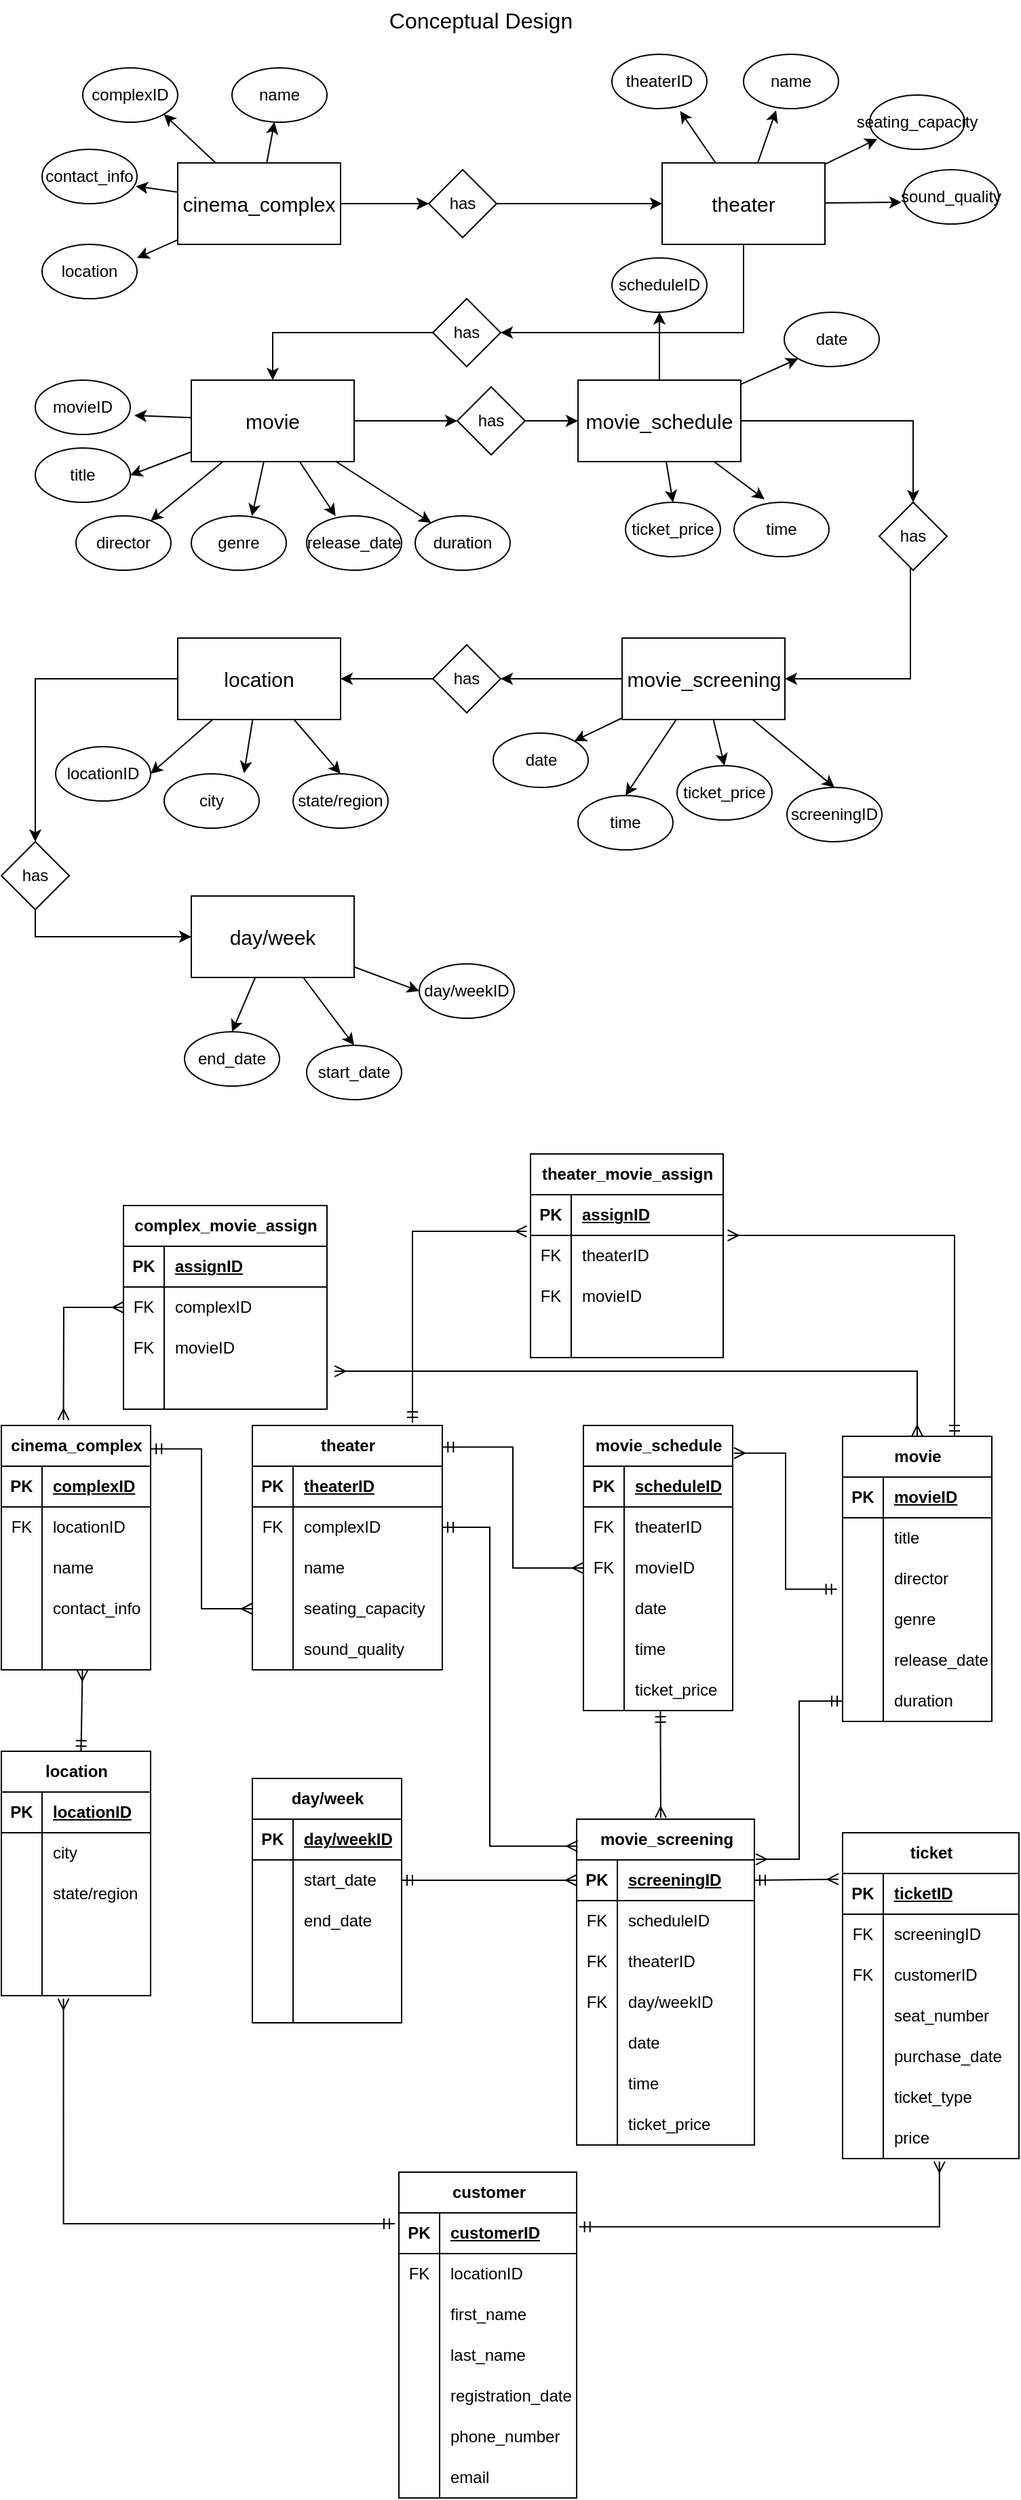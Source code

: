 <mxfile version="22.1.5" type="github">
  <diagram name="Page-1" id="yTEPhxUzbwehHL7zvYJ2">
    <mxGraphModel dx="1236" dy="525" grid="1" gridSize="10" guides="1" tooltips="1" connect="1" arrows="1" fold="1" page="1" pageScale="1" pageWidth="850" pageHeight="1100" math="0" shadow="0">
      <root>
        <mxCell id="0" />
        <mxCell id="1" parent="0" />
        <mxCell id="VUJnKEyLZWHz7Zdwzk_A-1" value="Conceptual Design" style="text;html=1;strokeColor=none;fillColor=none;align=center;verticalAlign=middle;whiteSpace=wrap;rounded=0;fontSize=16;" parent="1" vertex="1">
          <mxGeometry x="331" y="70" width="145" height="30" as="geometry" />
        </mxCell>
        <mxCell id="VUJnKEyLZWHz7Zdwzk_A-36" style="rounded=0;orthogonalLoop=1;jettySize=auto;html=1;" parent="1" source="VUJnKEyLZWHz7Zdwzk_A-2" target="VUJnKEyLZWHz7Zdwzk_A-7" edge="1">
          <mxGeometry relative="1" as="geometry" />
        </mxCell>
        <mxCell id="VUJnKEyLZWHz7Zdwzk_A-37" style="rounded=0;orthogonalLoop=1;jettySize=auto;html=1;entryX=1;entryY=1;entryDx=0;entryDy=0;" parent="1" source="VUJnKEyLZWHz7Zdwzk_A-2" target="VUJnKEyLZWHz7Zdwzk_A-4" edge="1">
          <mxGeometry relative="1" as="geometry" />
        </mxCell>
        <mxCell id="VUJnKEyLZWHz7Zdwzk_A-41" style="rounded=0;orthogonalLoop=1;jettySize=auto;html=1;entryX=0;entryY=0.5;entryDx=0;entryDy=0;" parent="1" source="VUJnKEyLZWHz7Zdwzk_A-2" target="VUJnKEyLZWHz7Zdwzk_A-40" edge="1">
          <mxGeometry relative="1" as="geometry" />
        </mxCell>
        <mxCell id="VUJnKEyLZWHz7Zdwzk_A-2" value="&lt;font style=&quot;font-size: 15px;&quot;&gt;cinema_complex&lt;/font&gt;" style="rounded=0;whiteSpace=wrap;html=1;" parent="1" vertex="1">
          <mxGeometry x="180" y="190" width="120" height="60" as="geometry" />
        </mxCell>
        <mxCell id="VUJnKEyLZWHz7Zdwzk_A-51" style="edgeStyle=orthogonalEdgeStyle;rounded=0;orthogonalLoop=1;jettySize=auto;html=1;exitX=0.5;exitY=1;exitDx=0;exitDy=0;entryX=1;entryY=0.5;entryDx=0;entryDy=0;" parent="1" source="VUJnKEyLZWHz7Zdwzk_A-3" target="VUJnKEyLZWHz7Zdwzk_A-49" edge="1">
          <mxGeometry relative="1" as="geometry" />
        </mxCell>
        <mxCell id="VUJnKEyLZWHz7Zdwzk_A-3" value="&lt;span style=&quot;font-size: 15px;&quot;&gt;theater&lt;/span&gt;" style="rounded=0;whiteSpace=wrap;html=1;" parent="1" vertex="1">
          <mxGeometry x="537" y="190" width="120" height="60" as="geometry" />
        </mxCell>
        <mxCell id="VUJnKEyLZWHz7Zdwzk_A-4" value="complexID" style="ellipse;whiteSpace=wrap;html=1;" parent="1" vertex="1">
          <mxGeometry x="110" y="120" width="70" height="40" as="geometry" />
        </mxCell>
        <mxCell id="VUJnKEyLZWHz7Zdwzk_A-5" value="contact_info" style="ellipse;whiteSpace=wrap;html=1;" parent="1" vertex="1">
          <mxGeometry x="80" y="180" width="70" height="40" as="geometry" />
        </mxCell>
        <mxCell id="VUJnKEyLZWHz7Zdwzk_A-6" value="location" style="ellipse;whiteSpace=wrap;html=1;" parent="1" vertex="1">
          <mxGeometry x="80" y="250" width="70" height="40" as="geometry" />
        </mxCell>
        <mxCell id="VUJnKEyLZWHz7Zdwzk_A-7" value="name" style="ellipse;whiteSpace=wrap;html=1;" parent="1" vertex="1">
          <mxGeometry x="220" y="120" width="70" height="40" as="geometry" />
        </mxCell>
        <mxCell id="VUJnKEyLZWHz7Zdwzk_A-8" value="theaterID" style="ellipse;whiteSpace=wrap;html=1;" parent="1" vertex="1">
          <mxGeometry x="500" y="110" width="70" height="40" as="geometry" />
        </mxCell>
        <mxCell id="VUJnKEyLZWHz7Zdwzk_A-9" value="name" style="ellipse;whiteSpace=wrap;html=1;" parent="1" vertex="1">
          <mxGeometry x="597" y="110" width="70" height="40" as="geometry" />
        </mxCell>
        <mxCell id="VUJnKEyLZWHz7Zdwzk_A-10" value="seating_capacity" style="ellipse;whiteSpace=wrap;html=1;" parent="1" vertex="1">
          <mxGeometry x="690" y="140" width="70" height="40" as="geometry" />
        </mxCell>
        <mxCell id="VUJnKEyLZWHz7Zdwzk_A-11" value="sound_quality" style="ellipse;whiteSpace=wrap;html=1;" parent="1" vertex="1">
          <mxGeometry x="715" y="195" width="70" height="40" as="geometry" />
        </mxCell>
        <mxCell id="VUJnKEyLZWHz7Zdwzk_A-54" style="rounded=0;orthogonalLoop=1;jettySize=auto;html=1;entryX=1;entryY=0.5;entryDx=0;entryDy=0;" parent="1" source="VUJnKEyLZWHz7Zdwzk_A-12" target="VUJnKEyLZWHz7Zdwzk_A-14" edge="1">
          <mxGeometry relative="1" as="geometry" />
        </mxCell>
        <mxCell id="VUJnKEyLZWHz7Zdwzk_A-55" style="rounded=0;orthogonalLoop=1;jettySize=auto;html=1;" parent="1" source="VUJnKEyLZWHz7Zdwzk_A-12" target="VUJnKEyLZWHz7Zdwzk_A-15" edge="1">
          <mxGeometry relative="1" as="geometry" />
        </mxCell>
        <mxCell id="VUJnKEyLZWHz7Zdwzk_A-58" style="rounded=0;orthogonalLoop=1;jettySize=auto;html=1;" parent="1" source="VUJnKEyLZWHz7Zdwzk_A-12" target="VUJnKEyLZWHz7Zdwzk_A-18" edge="1">
          <mxGeometry relative="1" as="geometry" />
        </mxCell>
        <mxCell id="VUJnKEyLZWHz7Zdwzk_A-60" style="rounded=0;orthogonalLoop=1;jettySize=auto;html=1;entryX=0;entryY=0.5;entryDx=0;entryDy=0;" parent="1" source="VUJnKEyLZWHz7Zdwzk_A-12" target="VUJnKEyLZWHz7Zdwzk_A-59" edge="1">
          <mxGeometry relative="1" as="geometry" />
        </mxCell>
        <mxCell id="VUJnKEyLZWHz7Zdwzk_A-12" value="&lt;span style=&quot;font-size: 15px;&quot;&gt;movie&lt;/span&gt;" style="rounded=0;whiteSpace=wrap;html=1;" parent="1" vertex="1">
          <mxGeometry x="190" y="350" width="120" height="60" as="geometry" />
        </mxCell>
        <mxCell id="VUJnKEyLZWHz7Zdwzk_A-13" value="movieID" style="ellipse;whiteSpace=wrap;html=1;" parent="1" vertex="1">
          <mxGeometry x="75" y="350" width="70" height="40" as="geometry" />
        </mxCell>
        <mxCell id="VUJnKEyLZWHz7Zdwzk_A-14" value="title" style="ellipse;whiteSpace=wrap;html=1;" parent="1" vertex="1">
          <mxGeometry x="75" y="400" width="70" height="40" as="geometry" />
        </mxCell>
        <mxCell id="VUJnKEyLZWHz7Zdwzk_A-15" value="director" style="ellipse;whiteSpace=wrap;html=1;" parent="1" vertex="1">
          <mxGeometry x="105" y="450" width="70" height="40" as="geometry" />
        </mxCell>
        <mxCell id="VUJnKEyLZWHz7Zdwzk_A-16" value="genre" style="ellipse;whiteSpace=wrap;html=1;" parent="1" vertex="1">
          <mxGeometry x="190" y="450" width="70" height="40" as="geometry" />
        </mxCell>
        <mxCell id="VUJnKEyLZWHz7Zdwzk_A-17" value="release_date" style="ellipse;whiteSpace=wrap;html=1;" parent="1" vertex="1">
          <mxGeometry x="275" y="450" width="70" height="40" as="geometry" />
        </mxCell>
        <mxCell id="VUJnKEyLZWHz7Zdwzk_A-18" value="duration" style="ellipse;whiteSpace=wrap;html=1;" parent="1" vertex="1">
          <mxGeometry x="355" y="450" width="70" height="40" as="geometry" />
        </mxCell>
        <mxCell id="VUJnKEyLZWHz7Zdwzk_A-65" style="rounded=0;orthogonalLoop=1;jettySize=auto;html=1;entryX=0.5;entryY=0;entryDx=0;entryDy=0;" parent="1" source="VUJnKEyLZWHz7Zdwzk_A-19" target="VUJnKEyLZWHz7Zdwzk_A-24" edge="1">
          <mxGeometry relative="1" as="geometry" />
        </mxCell>
        <mxCell id="VUJnKEyLZWHz7Zdwzk_A-67" style="rounded=0;orthogonalLoop=1;jettySize=auto;html=1;entryX=0;entryY=1;entryDx=0;entryDy=0;" parent="1" source="VUJnKEyLZWHz7Zdwzk_A-19" target="VUJnKEyLZWHz7Zdwzk_A-21" edge="1">
          <mxGeometry relative="1" as="geometry" />
        </mxCell>
        <mxCell id="VUJnKEyLZWHz7Zdwzk_A-69" style="edgeStyle=orthogonalEdgeStyle;rounded=0;orthogonalLoop=1;jettySize=auto;html=1;entryX=0.5;entryY=0;entryDx=0;entryDy=0;" parent="1" source="VUJnKEyLZWHz7Zdwzk_A-19" target="VUJnKEyLZWHz7Zdwzk_A-68" edge="1">
          <mxGeometry relative="1" as="geometry" />
        </mxCell>
        <mxCell id="VUJnKEyLZWHz7Zdwzk_A-19" value="&lt;span style=&quot;font-size: 15px;&quot;&gt;movie_schedule&lt;/span&gt;" style="rounded=0;whiteSpace=wrap;html=1;" parent="1" vertex="1">
          <mxGeometry x="475" y="350" width="120" height="60" as="geometry" />
        </mxCell>
        <mxCell id="VUJnKEyLZWHz7Zdwzk_A-20" value="scheduleID" style="ellipse;whiteSpace=wrap;html=1;" parent="1" vertex="1">
          <mxGeometry x="500" y="260" width="70" height="40" as="geometry" />
        </mxCell>
        <mxCell id="VUJnKEyLZWHz7Zdwzk_A-21" value="date" style="ellipse;whiteSpace=wrap;html=1;" parent="1" vertex="1">
          <mxGeometry x="627" y="300" width="70" height="40" as="geometry" />
        </mxCell>
        <mxCell id="VUJnKEyLZWHz7Zdwzk_A-24" value="ticket_price" style="ellipse;whiteSpace=wrap;html=1;" parent="1" vertex="1">
          <mxGeometry x="510" y="440" width="70" height="40" as="geometry" />
        </mxCell>
        <mxCell id="VUJnKEyLZWHz7Zdwzk_A-25" value="time" style="ellipse;whiteSpace=wrap;html=1;" parent="1" vertex="1">
          <mxGeometry x="590" y="440" width="70" height="40" as="geometry" />
        </mxCell>
        <mxCell id="VUJnKEyLZWHz7Zdwzk_A-79" style="rounded=0;orthogonalLoop=1;jettySize=auto;html=1;entryX=1;entryY=0.5;entryDx=0;entryDy=0;" parent="1" source="VUJnKEyLZWHz7Zdwzk_A-26" target="VUJnKEyLZWHz7Zdwzk_A-27" edge="1">
          <mxGeometry relative="1" as="geometry" />
        </mxCell>
        <mxCell id="VUJnKEyLZWHz7Zdwzk_A-81" style="rounded=0;orthogonalLoop=1;jettySize=auto;html=1;entryX=0.5;entryY=0;entryDx=0;entryDy=0;" parent="1" source="VUJnKEyLZWHz7Zdwzk_A-26" target="VUJnKEyLZWHz7Zdwzk_A-29" edge="1">
          <mxGeometry relative="1" as="geometry" />
        </mxCell>
        <mxCell id="VUJnKEyLZWHz7Zdwzk_A-84" style="edgeStyle=orthogonalEdgeStyle;rounded=0;orthogonalLoop=1;jettySize=auto;html=1;entryX=0.5;entryY=0;entryDx=0;entryDy=0;" parent="1" source="VUJnKEyLZWHz7Zdwzk_A-26" target="VUJnKEyLZWHz7Zdwzk_A-83" edge="1">
          <mxGeometry relative="1" as="geometry" />
        </mxCell>
        <mxCell id="VUJnKEyLZWHz7Zdwzk_A-26" value="&lt;span style=&quot;font-size: 15px;&quot;&gt;location&lt;/span&gt;" style="rounded=0;whiteSpace=wrap;html=1;" parent="1" vertex="1">
          <mxGeometry x="180" y="540" width="120" height="60" as="geometry" />
        </mxCell>
        <mxCell id="VUJnKEyLZWHz7Zdwzk_A-27" value="locationID" style="ellipse;whiteSpace=wrap;html=1;" parent="1" vertex="1">
          <mxGeometry x="90" y="620" width="70" height="40" as="geometry" />
        </mxCell>
        <mxCell id="VUJnKEyLZWHz7Zdwzk_A-28" value="city" style="ellipse;whiteSpace=wrap;html=1;" parent="1" vertex="1">
          <mxGeometry x="170" y="640" width="70" height="40" as="geometry" />
        </mxCell>
        <mxCell id="VUJnKEyLZWHz7Zdwzk_A-29" value="state/region" style="ellipse;whiteSpace=wrap;html=1;" parent="1" vertex="1">
          <mxGeometry x="265" y="640" width="70" height="40" as="geometry" />
        </mxCell>
        <mxCell id="VUJnKEyLZWHz7Zdwzk_A-72" style="rounded=0;orthogonalLoop=1;jettySize=auto;html=1;entryX=0.5;entryY=0;entryDx=0;entryDy=0;" parent="1" source="VUJnKEyLZWHz7Zdwzk_A-31" target="VUJnKEyLZWHz7Zdwzk_A-32" edge="1">
          <mxGeometry relative="1" as="geometry" />
        </mxCell>
        <mxCell id="VUJnKEyLZWHz7Zdwzk_A-73" style="rounded=0;orthogonalLoop=1;jettySize=auto;html=1;entryX=0.5;entryY=0;entryDx=0;entryDy=0;" parent="1" source="VUJnKEyLZWHz7Zdwzk_A-31" target="VUJnKEyLZWHz7Zdwzk_A-35" edge="1">
          <mxGeometry relative="1" as="geometry" />
        </mxCell>
        <mxCell id="VUJnKEyLZWHz7Zdwzk_A-74" style="rounded=0;orthogonalLoop=1;jettySize=auto;html=1;entryX=0.5;entryY=0;entryDx=0;entryDy=0;" parent="1" source="VUJnKEyLZWHz7Zdwzk_A-31" target="VUJnKEyLZWHz7Zdwzk_A-34" edge="1">
          <mxGeometry relative="1" as="geometry" />
        </mxCell>
        <mxCell id="VUJnKEyLZWHz7Zdwzk_A-75" style="rounded=0;orthogonalLoop=1;jettySize=auto;html=1;entryX=1;entryY=0;entryDx=0;entryDy=0;" parent="1" source="VUJnKEyLZWHz7Zdwzk_A-31" target="VUJnKEyLZWHz7Zdwzk_A-33" edge="1">
          <mxGeometry relative="1" as="geometry" />
        </mxCell>
        <mxCell id="VUJnKEyLZWHz7Zdwzk_A-77" style="edgeStyle=orthogonalEdgeStyle;rounded=0;orthogonalLoop=1;jettySize=auto;html=1;entryX=1;entryY=0.5;entryDx=0;entryDy=0;" parent="1" source="VUJnKEyLZWHz7Zdwzk_A-31" target="VUJnKEyLZWHz7Zdwzk_A-76" edge="1">
          <mxGeometry relative="1" as="geometry" />
        </mxCell>
        <mxCell id="VUJnKEyLZWHz7Zdwzk_A-31" value="&lt;span style=&quot;font-size: 15px;&quot;&gt;movie_screening&lt;/span&gt;" style="rounded=0;whiteSpace=wrap;html=1;" parent="1" vertex="1">
          <mxGeometry x="507.5" y="540" width="120" height="60" as="geometry" />
        </mxCell>
        <mxCell id="VUJnKEyLZWHz7Zdwzk_A-32" value="screeningID" style="ellipse;whiteSpace=wrap;html=1;" parent="1" vertex="1">
          <mxGeometry x="629" y="650" width="70" height="40" as="geometry" />
        </mxCell>
        <mxCell id="VUJnKEyLZWHz7Zdwzk_A-33" value="date" style="ellipse;whiteSpace=wrap;html=1;" parent="1" vertex="1">
          <mxGeometry x="412.5" y="610" width="70" height="40" as="geometry" />
        </mxCell>
        <mxCell id="VUJnKEyLZWHz7Zdwzk_A-34" value="time" style="ellipse;whiteSpace=wrap;html=1;" parent="1" vertex="1">
          <mxGeometry x="475" y="656" width="70" height="40" as="geometry" />
        </mxCell>
        <mxCell id="VUJnKEyLZWHz7Zdwzk_A-35" value="ticket_price" style="ellipse;whiteSpace=wrap;html=1;" parent="1" vertex="1">
          <mxGeometry x="548" y="634" width="70" height="40" as="geometry" />
        </mxCell>
        <mxCell id="VUJnKEyLZWHz7Zdwzk_A-38" style="rounded=0;orthogonalLoop=1;jettySize=auto;html=1;entryX=0.986;entryY=0.679;entryDx=0;entryDy=0;entryPerimeter=0;" parent="1" source="VUJnKEyLZWHz7Zdwzk_A-2" target="VUJnKEyLZWHz7Zdwzk_A-5" edge="1">
          <mxGeometry relative="1" as="geometry" />
        </mxCell>
        <mxCell id="VUJnKEyLZWHz7Zdwzk_A-39" style="rounded=0;orthogonalLoop=1;jettySize=auto;html=1;entryX=1;entryY=0.25;entryDx=0;entryDy=0;entryPerimeter=0;" parent="1" source="VUJnKEyLZWHz7Zdwzk_A-2" edge="1">
          <mxGeometry relative="1" as="geometry">
            <mxPoint x="150" y="260" as="targetPoint" />
          </mxGeometry>
        </mxCell>
        <mxCell id="VUJnKEyLZWHz7Zdwzk_A-43" style="edgeStyle=orthogonalEdgeStyle;rounded=0;orthogonalLoop=1;jettySize=auto;html=1;entryX=0;entryY=0.5;entryDx=0;entryDy=0;" parent="1" source="VUJnKEyLZWHz7Zdwzk_A-40" target="VUJnKEyLZWHz7Zdwzk_A-3" edge="1">
          <mxGeometry relative="1" as="geometry" />
        </mxCell>
        <mxCell id="VUJnKEyLZWHz7Zdwzk_A-40" value="has" style="rhombus;whiteSpace=wrap;html=1;" parent="1" vertex="1">
          <mxGeometry x="365" y="195" width="50" height="50" as="geometry" />
        </mxCell>
        <mxCell id="VUJnKEyLZWHz7Zdwzk_A-44" style="rounded=0;orthogonalLoop=1;jettySize=auto;html=1;entryX=0.718;entryY=1.045;entryDx=0;entryDy=0;entryPerimeter=0;" parent="1" source="VUJnKEyLZWHz7Zdwzk_A-3" target="VUJnKEyLZWHz7Zdwzk_A-8" edge="1">
          <mxGeometry relative="1" as="geometry" />
        </mxCell>
        <mxCell id="VUJnKEyLZWHz7Zdwzk_A-45" style="rounded=0;orthogonalLoop=1;jettySize=auto;html=1;entryX=0.343;entryY=1.032;entryDx=0;entryDy=0;entryPerimeter=0;" parent="1" source="VUJnKEyLZWHz7Zdwzk_A-3" target="VUJnKEyLZWHz7Zdwzk_A-9" edge="1">
          <mxGeometry relative="1" as="geometry" />
        </mxCell>
        <mxCell id="VUJnKEyLZWHz7Zdwzk_A-46" style="rounded=0;orthogonalLoop=1;jettySize=auto;html=1;entryX=0.079;entryY=0.808;entryDx=0;entryDy=0;entryPerimeter=0;" parent="1" source="VUJnKEyLZWHz7Zdwzk_A-3" target="VUJnKEyLZWHz7Zdwzk_A-10" edge="1">
          <mxGeometry relative="1" as="geometry" />
        </mxCell>
        <mxCell id="VUJnKEyLZWHz7Zdwzk_A-47" style="rounded=0;orthogonalLoop=1;jettySize=auto;html=1;entryX=-0.023;entryY=0.6;entryDx=0;entryDy=0;entryPerimeter=0;" parent="1" source="VUJnKEyLZWHz7Zdwzk_A-3" target="VUJnKEyLZWHz7Zdwzk_A-11" edge="1">
          <mxGeometry relative="1" as="geometry" />
        </mxCell>
        <mxCell id="VUJnKEyLZWHz7Zdwzk_A-52" style="edgeStyle=orthogonalEdgeStyle;rounded=0;orthogonalLoop=1;jettySize=auto;html=1;entryX=0.5;entryY=0;entryDx=0;entryDy=0;" parent="1" source="VUJnKEyLZWHz7Zdwzk_A-49" target="VUJnKEyLZWHz7Zdwzk_A-12" edge="1">
          <mxGeometry relative="1" as="geometry" />
        </mxCell>
        <mxCell id="VUJnKEyLZWHz7Zdwzk_A-49" value="has" style="rhombus;whiteSpace=wrap;html=1;" parent="1" vertex="1">
          <mxGeometry x="368" y="290" width="50" height="50" as="geometry" />
        </mxCell>
        <mxCell id="VUJnKEyLZWHz7Zdwzk_A-53" style="rounded=0;orthogonalLoop=1;jettySize=auto;html=1;entryX=1.043;entryY=0.65;entryDx=0;entryDy=0;entryPerimeter=0;" parent="1" source="VUJnKEyLZWHz7Zdwzk_A-12" target="VUJnKEyLZWHz7Zdwzk_A-13" edge="1">
          <mxGeometry relative="1" as="geometry" />
        </mxCell>
        <mxCell id="VUJnKEyLZWHz7Zdwzk_A-56" style="rounded=0;orthogonalLoop=1;jettySize=auto;html=1;entryX=0.638;entryY=0.004;entryDx=0;entryDy=0;entryPerimeter=0;" parent="1" source="VUJnKEyLZWHz7Zdwzk_A-12" target="VUJnKEyLZWHz7Zdwzk_A-16" edge="1">
          <mxGeometry relative="1" as="geometry" />
        </mxCell>
        <mxCell id="VUJnKEyLZWHz7Zdwzk_A-57" style="rounded=0;orthogonalLoop=1;jettySize=auto;html=1;entryX=0.305;entryY=0.004;entryDx=0;entryDy=0;entryPerimeter=0;" parent="1" source="VUJnKEyLZWHz7Zdwzk_A-12" target="VUJnKEyLZWHz7Zdwzk_A-17" edge="1">
          <mxGeometry relative="1" as="geometry" />
        </mxCell>
        <mxCell id="VUJnKEyLZWHz7Zdwzk_A-61" style="rounded=0;orthogonalLoop=1;jettySize=auto;html=1;entryX=0;entryY=0.5;entryDx=0;entryDy=0;" parent="1" source="VUJnKEyLZWHz7Zdwzk_A-59" target="VUJnKEyLZWHz7Zdwzk_A-19" edge="1">
          <mxGeometry relative="1" as="geometry" />
        </mxCell>
        <mxCell id="VUJnKEyLZWHz7Zdwzk_A-59" value="has" style="rhombus;whiteSpace=wrap;html=1;" parent="1" vertex="1">
          <mxGeometry x="386" y="355" width="50" height="50" as="geometry" />
        </mxCell>
        <mxCell id="VUJnKEyLZWHz7Zdwzk_A-64" style="rounded=0;orthogonalLoop=1;jettySize=auto;html=1;entryX=0.321;entryY=-0.056;entryDx=0;entryDy=0;entryPerimeter=0;" parent="1" source="VUJnKEyLZWHz7Zdwzk_A-19" target="VUJnKEyLZWHz7Zdwzk_A-25" edge="1">
          <mxGeometry relative="1" as="geometry" />
        </mxCell>
        <mxCell id="VUJnKEyLZWHz7Zdwzk_A-66" style="rounded=0;orthogonalLoop=1;jettySize=auto;html=1;entryX=0.5;entryY=1;entryDx=0;entryDy=0;" parent="1" source="VUJnKEyLZWHz7Zdwzk_A-19" target="VUJnKEyLZWHz7Zdwzk_A-20" edge="1">
          <mxGeometry relative="1" as="geometry" />
        </mxCell>
        <mxCell id="VUJnKEyLZWHz7Zdwzk_A-92" style="edgeStyle=orthogonalEdgeStyle;rounded=0;orthogonalLoop=1;jettySize=auto;html=1;entryX=1;entryY=0.5;entryDx=0;entryDy=0;" parent="1" source="VUJnKEyLZWHz7Zdwzk_A-68" target="VUJnKEyLZWHz7Zdwzk_A-31" edge="1">
          <mxGeometry relative="1" as="geometry">
            <Array as="points">
              <mxPoint x="720" y="570" />
            </Array>
          </mxGeometry>
        </mxCell>
        <mxCell id="VUJnKEyLZWHz7Zdwzk_A-68" value="has" style="rhombus;whiteSpace=wrap;html=1;" parent="1" vertex="1">
          <mxGeometry x="697" y="440" width="50" height="50" as="geometry" />
        </mxCell>
        <mxCell id="VUJnKEyLZWHz7Zdwzk_A-78" style="edgeStyle=orthogonalEdgeStyle;rounded=0;orthogonalLoop=1;jettySize=auto;html=1;exitX=0;exitY=0.5;exitDx=0;exitDy=0;entryX=1;entryY=0.5;entryDx=0;entryDy=0;" parent="1" source="VUJnKEyLZWHz7Zdwzk_A-76" target="VUJnKEyLZWHz7Zdwzk_A-26" edge="1">
          <mxGeometry relative="1" as="geometry" />
        </mxCell>
        <mxCell id="VUJnKEyLZWHz7Zdwzk_A-76" value="has" style="rhombus;whiteSpace=wrap;html=1;" parent="1" vertex="1">
          <mxGeometry x="368" y="545" width="50" height="50" as="geometry" />
        </mxCell>
        <mxCell id="VUJnKEyLZWHz7Zdwzk_A-80" style="rounded=0;orthogonalLoop=1;jettySize=auto;html=1;entryX=0.841;entryY=-0.009;entryDx=0;entryDy=0;entryPerimeter=0;" parent="1" source="VUJnKEyLZWHz7Zdwzk_A-26" target="VUJnKEyLZWHz7Zdwzk_A-28" edge="1">
          <mxGeometry relative="1" as="geometry" />
        </mxCell>
        <mxCell id="VUJnKEyLZWHz7Zdwzk_A-89" style="rounded=0;orthogonalLoop=1;jettySize=auto;html=1;entryX=0.5;entryY=0;entryDx=0;entryDy=0;" parent="1" source="VUJnKEyLZWHz7Zdwzk_A-82" target="VUJnKEyLZWHz7Zdwzk_A-88" edge="1">
          <mxGeometry relative="1" as="geometry" />
        </mxCell>
        <mxCell id="VUJnKEyLZWHz7Zdwzk_A-90" style="rounded=0;orthogonalLoop=1;jettySize=auto;html=1;entryX=0.5;entryY=0;entryDx=0;entryDy=0;" parent="1" source="VUJnKEyLZWHz7Zdwzk_A-82" target="VUJnKEyLZWHz7Zdwzk_A-87" edge="1">
          <mxGeometry relative="1" as="geometry" />
        </mxCell>
        <mxCell id="VUJnKEyLZWHz7Zdwzk_A-91" style="rounded=0;orthogonalLoop=1;jettySize=auto;html=1;entryX=0;entryY=0.5;entryDx=0;entryDy=0;" parent="1" source="VUJnKEyLZWHz7Zdwzk_A-82" target="VUJnKEyLZWHz7Zdwzk_A-86" edge="1">
          <mxGeometry relative="1" as="geometry" />
        </mxCell>
        <mxCell id="VUJnKEyLZWHz7Zdwzk_A-82" value="&lt;span style=&quot;font-size: 15px;&quot;&gt;day/week&lt;/span&gt;" style="rounded=0;whiteSpace=wrap;html=1;" parent="1" vertex="1">
          <mxGeometry x="190" y="730" width="120" height="60" as="geometry" />
        </mxCell>
        <mxCell id="VUJnKEyLZWHz7Zdwzk_A-85" style="edgeStyle=orthogonalEdgeStyle;rounded=0;orthogonalLoop=1;jettySize=auto;html=1;exitX=0.5;exitY=1;exitDx=0;exitDy=0;entryX=0;entryY=0.5;entryDx=0;entryDy=0;" parent="1" source="VUJnKEyLZWHz7Zdwzk_A-83" target="VUJnKEyLZWHz7Zdwzk_A-82" edge="1">
          <mxGeometry relative="1" as="geometry" />
        </mxCell>
        <mxCell id="VUJnKEyLZWHz7Zdwzk_A-83" value="has" style="rhombus;whiteSpace=wrap;html=1;" parent="1" vertex="1">
          <mxGeometry x="50" y="690" width="50" height="50" as="geometry" />
        </mxCell>
        <mxCell id="VUJnKEyLZWHz7Zdwzk_A-86" value="day/weekID" style="ellipse;whiteSpace=wrap;html=1;" parent="1" vertex="1">
          <mxGeometry x="358" y="780" width="70" height="40" as="geometry" />
        </mxCell>
        <mxCell id="VUJnKEyLZWHz7Zdwzk_A-87" value="start_date" style="ellipse;whiteSpace=wrap;html=1;" parent="1" vertex="1">
          <mxGeometry x="275" y="840" width="70" height="40" as="geometry" />
        </mxCell>
        <mxCell id="VUJnKEyLZWHz7Zdwzk_A-88" value="end_date" style="ellipse;whiteSpace=wrap;html=1;" parent="1" vertex="1">
          <mxGeometry x="185" y="830" width="70" height="40" as="geometry" />
        </mxCell>
        <mxCell id="VUJnKEyLZWHz7Zdwzk_A-120" value="cinema_complex" style="shape=table;startSize=30;container=1;collapsible=1;childLayout=tableLayout;fixedRows=1;rowLines=0;fontStyle=1;align=center;resizeLast=1;html=1;" parent="1" vertex="1">
          <mxGeometry x="50" y="1120" width="110" height="180" as="geometry" />
        </mxCell>
        <mxCell id="VUJnKEyLZWHz7Zdwzk_A-121" value="" style="shape=tableRow;horizontal=0;startSize=0;swimlaneHead=0;swimlaneBody=0;fillColor=none;collapsible=0;dropTarget=0;points=[[0,0.5],[1,0.5]];portConstraint=eastwest;top=0;left=0;right=0;bottom=1;" parent="VUJnKEyLZWHz7Zdwzk_A-120" vertex="1">
          <mxGeometry y="30" width="110" height="30" as="geometry" />
        </mxCell>
        <mxCell id="VUJnKEyLZWHz7Zdwzk_A-122" value="PK" style="shape=partialRectangle;connectable=0;fillColor=none;top=0;left=0;bottom=0;right=0;fontStyle=1;overflow=hidden;whiteSpace=wrap;html=1;" parent="VUJnKEyLZWHz7Zdwzk_A-121" vertex="1">
          <mxGeometry width="30" height="30" as="geometry">
            <mxRectangle width="30" height="30" as="alternateBounds" />
          </mxGeometry>
        </mxCell>
        <mxCell id="VUJnKEyLZWHz7Zdwzk_A-123" value="complexID" style="shape=partialRectangle;connectable=0;fillColor=none;top=0;left=0;bottom=0;right=0;align=left;spacingLeft=6;fontStyle=5;overflow=hidden;whiteSpace=wrap;html=1;" parent="VUJnKEyLZWHz7Zdwzk_A-121" vertex="1">
          <mxGeometry x="30" width="80" height="30" as="geometry">
            <mxRectangle width="80" height="30" as="alternateBounds" />
          </mxGeometry>
        </mxCell>
        <mxCell id="VUJnKEyLZWHz7Zdwzk_A-127" value="" style="shape=tableRow;horizontal=0;startSize=0;swimlaneHead=0;swimlaneBody=0;fillColor=none;collapsible=0;dropTarget=0;points=[[0,0.5],[1,0.5]];portConstraint=eastwest;top=0;left=0;right=0;bottom=0;" parent="VUJnKEyLZWHz7Zdwzk_A-120" vertex="1">
          <mxGeometry y="60" width="110" height="30" as="geometry" />
        </mxCell>
        <mxCell id="VUJnKEyLZWHz7Zdwzk_A-128" value="FK" style="shape=partialRectangle;connectable=0;fillColor=none;top=0;left=0;bottom=0;right=0;editable=1;overflow=hidden;whiteSpace=wrap;html=1;" parent="VUJnKEyLZWHz7Zdwzk_A-127" vertex="1">
          <mxGeometry width="30" height="30" as="geometry">
            <mxRectangle width="30" height="30" as="alternateBounds" />
          </mxGeometry>
        </mxCell>
        <mxCell id="VUJnKEyLZWHz7Zdwzk_A-129" value="locationID" style="shape=partialRectangle;connectable=0;fillColor=none;top=0;left=0;bottom=0;right=0;align=left;spacingLeft=6;overflow=hidden;whiteSpace=wrap;html=1;" parent="VUJnKEyLZWHz7Zdwzk_A-127" vertex="1">
          <mxGeometry x="30" width="80" height="30" as="geometry">
            <mxRectangle width="80" height="30" as="alternateBounds" />
          </mxGeometry>
        </mxCell>
        <mxCell id="VUJnKEyLZWHz7Zdwzk_A-124" value="" style="shape=tableRow;horizontal=0;startSize=0;swimlaneHead=0;swimlaneBody=0;fillColor=none;collapsible=0;dropTarget=0;points=[[0,0.5],[1,0.5]];portConstraint=eastwest;top=0;left=0;right=0;bottom=0;" parent="VUJnKEyLZWHz7Zdwzk_A-120" vertex="1">
          <mxGeometry y="90" width="110" height="30" as="geometry" />
        </mxCell>
        <mxCell id="VUJnKEyLZWHz7Zdwzk_A-125" value="" style="shape=partialRectangle;connectable=0;fillColor=none;top=0;left=0;bottom=0;right=0;editable=1;overflow=hidden;whiteSpace=wrap;html=1;" parent="VUJnKEyLZWHz7Zdwzk_A-124" vertex="1">
          <mxGeometry width="30" height="30" as="geometry">
            <mxRectangle width="30" height="30" as="alternateBounds" />
          </mxGeometry>
        </mxCell>
        <mxCell id="VUJnKEyLZWHz7Zdwzk_A-126" value="name" style="shape=partialRectangle;connectable=0;fillColor=none;top=0;left=0;bottom=0;right=0;align=left;spacingLeft=6;overflow=hidden;whiteSpace=wrap;html=1;" parent="VUJnKEyLZWHz7Zdwzk_A-124" vertex="1">
          <mxGeometry x="30" width="80" height="30" as="geometry">
            <mxRectangle width="80" height="30" as="alternateBounds" />
          </mxGeometry>
        </mxCell>
        <mxCell id="VUJnKEyLZWHz7Zdwzk_A-130" value="" style="shape=tableRow;horizontal=0;startSize=0;swimlaneHead=0;swimlaneBody=0;fillColor=none;collapsible=0;dropTarget=0;points=[[0,0.5],[1,0.5]];portConstraint=eastwest;top=0;left=0;right=0;bottom=0;" parent="VUJnKEyLZWHz7Zdwzk_A-120" vertex="1">
          <mxGeometry y="120" width="110" height="30" as="geometry" />
        </mxCell>
        <mxCell id="VUJnKEyLZWHz7Zdwzk_A-131" value="" style="shape=partialRectangle;connectable=0;fillColor=none;top=0;left=0;bottom=0;right=0;editable=1;overflow=hidden;whiteSpace=wrap;html=1;" parent="VUJnKEyLZWHz7Zdwzk_A-130" vertex="1">
          <mxGeometry width="30" height="30" as="geometry">
            <mxRectangle width="30" height="30" as="alternateBounds" />
          </mxGeometry>
        </mxCell>
        <mxCell id="VUJnKEyLZWHz7Zdwzk_A-132" value="contact_info" style="shape=partialRectangle;connectable=0;fillColor=none;top=0;left=0;bottom=0;right=0;align=left;spacingLeft=6;overflow=hidden;whiteSpace=wrap;html=1;" parent="VUJnKEyLZWHz7Zdwzk_A-130" vertex="1">
          <mxGeometry x="30" width="80" height="30" as="geometry">
            <mxRectangle width="80" height="30" as="alternateBounds" />
          </mxGeometry>
        </mxCell>
        <mxCell id="VUJnKEyLZWHz7Zdwzk_A-133" value="" style="shape=tableRow;horizontal=0;startSize=0;swimlaneHead=0;swimlaneBody=0;fillColor=none;collapsible=0;dropTarget=0;points=[[0,0.5],[1,0.5]];portConstraint=eastwest;top=0;left=0;right=0;bottom=0;" parent="VUJnKEyLZWHz7Zdwzk_A-120" vertex="1">
          <mxGeometry y="150" width="110" height="30" as="geometry" />
        </mxCell>
        <mxCell id="VUJnKEyLZWHz7Zdwzk_A-134" value="" style="shape=partialRectangle;connectable=0;fillColor=none;top=0;left=0;bottom=0;right=0;editable=1;overflow=hidden;whiteSpace=wrap;html=1;" parent="VUJnKEyLZWHz7Zdwzk_A-133" vertex="1">
          <mxGeometry width="30" height="30" as="geometry">
            <mxRectangle width="30" height="30" as="alternateBounds" />
          </mxGeometry>
        </mxCell>
        <mxCell id="VUJnKEyLZWHz7Zdwzk_A-135" value="" style="shape=partialRectangle;connectable=0;fillColor=none;top=0;left=0;bottom=0;right=0;align=left;spacingLeft=6;overflow=hidden;whiteSpace=wrap;html=1;" parent="VUJnKEyLZWHz7Zdwzk_A-133" vertex="1">
          <mxGeometry x="30" width="80" height="30" as="geometry">
            <mxRectangle width="80" height="30" as="alternateBounds" />
          </mxGeometry>
        </mxCell>
        <mxCell id="VUJnKEyLZWHz7Zdwzk_A-136" value="theater" style="shape=table;startSize=30;container=1;collapsible=1;childLayout=tableLayout;fixedRows=1;rowLines=0;fontStyle=1;align=center;resizeLast=1;html=1;" parent="1" vertex="1">
          <mxGeometry x="235" y="1120" width="140.0" height="180" as="geometry" />
        </mxCell>
        <mxCell id="VUJnKEyLZWHz7Zdwzk_A-137" value="" style="shape=tableRow;horizontal=0;startSize=0;swimlaneHead=0;swimlaneBody=0;fillColor=none;collapsible=0;dropTarget=0;points=[[0,0.5],[1,0.5]];portConstraint=eastwest;top=0;left=0;right=0;bottom=1;" parent="VUJnKEyLZWHz7Zdwzk_A-136" vertex="1">
          <mxGeometry y="30" width="140.0" height="30" as="geometry" />
        </mxCell>
        <mxCell id="VUJnKEyLZWHz7Zdwzk_A-138" value="PK" style="shape=partialRectangle;connectable=0;fillColor=none;top=0;left=0;bottom=0;right=0;fontStyle=1;overflow=hidden;whiteSpace=wrap;html=1;" parent="VUJnKEyLZWHz7Zdwzk_A-137" vertex="1">
          <mxGeometry width="30" height="30" as="geometry">
            <mxRectangle width="30" height="30" as="alternateBounds" />
          </mxGeometry>
        </mxCell>
        <mxCell id="VUJnKEyLZWHz7Zdwzk_A-139" value="theaterID" style="shape=partialRectangle;connectable=0;fillColor=none;top=0;left=0;bottom=0;right=0;align=left;spacingLeft=6;fontStyle=5;overflow=hidden;whiteSpace=wrap;html=1;" parent="VUJnKEyLZWHz7Zdwzk_A-137" vertex="1">
          <mxGeometry x="30" width="110.0" height="30" as="geometry">
            <mxRectangle width="110.0" height="30" as="alternateBounds" />
          </mxGeometry>
        </mxCell>
        <mxCell id="VUJnKEyLZWHz7Zdwzk_A-149" value="" style="shape=tableRow;horizontal=0;startSize=0;swimlaneHead=0;swimlaneBody=0;fillColor=none;collapsible=0;dropTarget=0;points=[[0,0.5],[1,0.5]];portConstraint=eastwest;top=0;left=0;right=0;bottom=0;" parent="VUJnKEyLZWHz7Zdwzk_A-136" vertex="1">
          <mxGeometry y="60" width="140.0" height="30" as="geometry" />
        </mxCell>
        <mxCell id="VUJnKEyLZWHz7Zdwzk_A-150" value="FK" style="shape=partialRectangle;connectable=0;fillColor=none;top=0;left=0;bottom=0;right=0;editable=1;overflow=hidden;whiteSpace=wrap;html=1;" parent="VUJnKEyLZWHz7Zdwzk_A-149" vertex="1">
          <mxGeometry width="30" height="30" as="geometry">
            <mxRectangle width="30" height="30" as="alternateBounds" />
          </mxGeometry>
        </mxCell>
        <mxCell id="VUJnKEyLZWHz7Zdwzk_A-151" value="complexID" style="shape=partialRectangle;connectable=0;fillColor=none;top=0;left=0;bottom=0;right=0;align=left;spacingLeft=6;overflow=hidden;whiteSpace=wrap;html=1;" parent="VUJnKEyLZWHz7Zdwzk_A-149" vertex="1">
          <mxGeometry x="30" width="110.0" height="30" as="geometry">
            <mxRectangle width="110.0" height="30" as="alternateBounds" />
          </mxGeometry>
        </mxCell>
        <mxCell id="VUJnKEyLZWHz7Zdwzk_A-140" value="" style="shape=tableRow;horizontal=0;startSize=0;swimlaneHead=0;swimlaneBody=0;fillColor=none;collapsible=0;dropTarget=0;points=[[0,0.5],[1,0.5]];portConstraint=eastwest;top=0;left=0;right=0;bottom=0;" parent="VUJnKEyLZWHz7Zdwzk_A-136" vertex="1">
          <mxGeometry y="90" width="140.0" height="30" as="geometry" />
        </mxCell>
        <mxCell id="VUJnKEyLZWHz7Zdwzk_A-141" value="" style="shape=partialRectangle;connectable=0;fillColor=none;top=0;left=0;bottom=0;right=0;editable=1;overflow=hidden;whiteSpace=wrap;html=1;" parent="VUJnKEyLZWHz7Zdwzk_A-140" vertex="1">
          <mxGeometry width="30" height="30" as="geometry">
            <mxRectangle width="30" height="30" as="alternateBounds" />
          </mxGeometry>
        </mxCell>
        <mxCell id="VUJnKEyLZWHz7Zdwzk_A-142" value="name" style="shape=partialRectangle;connectable=0;fillColor=none;top=0;left=0;bottom=0;right=0;align=left;spacingLeft=6;overflow=hidden;whiteSpace=wrap;html=1;" parent="VUJnKEyLZWHz7Zdwzk_A-140" vertex="1">
          <mxGeometry x="30" width="110.0" height="30" as="geometry">
            <mxRectangle width="110.0" height="30" as="alternateBounds" />
          </mxGeometry>
        </mxCell>
        <mxCell id="VUJnKEyLZWHz7Zdwzk_A-143" value="" style="shape=tableRow;horizontal=0;startSize=0;swimlaneHead=0;swimlaneBody=0;fillColor=none;collapsible=0;dropTarget=0;points=[[0,0.5],[1,0.5]];portConstraint=eastwest;top=0;left=0;right=0;bottom=0;" parent="VUJnKEyLZWHz7Zdwzk_A-136" vertex="1">
          <mxGeometry y="120" width="140.0" height="30" as="geometry" />
        </mxCell>
        <mxCell id="VUJnKEyLZWHz7Zdwzk_A-144" value="" style="shape=partialRectangle;connectable=0;fillColor=none;top=0;left=0;bottom=0;right=0;editable=1;overflow=hidden;whiteSpace=wrap;html=1;" parent="VUJnKEyLZWHz7Zdwzk_A-143" vertex="1">
          <mxGeometry width="30" height="30" as="geometry">
            <mxRectangle width="30" height="30" as="alternateBounds" />
          </mxGeometry>
        </mxCell>
        <mxCell id="VUJnKEyLZWHz7Zdwzk_A-145" value="seating_capacity" style="shape=partialRectangle;connectable=0;fillColor=none;top=0;left=0;bottom=0;right=0;align=left;spacingLeft=6;overflow=hidden;whiteSpace=wrap;html=1;" parent="VUJnKEyLZWHz7Zdwzk_A-143" vertex="1">
          <mxGeometry x="30" width="110.0" height="30" as="geometry">
            <mxRectangle width="110.0" height="30" as="alternateBounds" />
          </mxGeometry>
        </mxCell>
        <mxCell id="VUJnKEyLZWHz7Zdwzk_A-146" value="" style="shape=tableRow;horizontal=0;startSize=0;swimlaneHead=0;swimlaneBody=0;fillColor=none;collapsible=0;dropTarget=0;points=[[0,0.5],[1,0.5]];portConstraint=eastwest;top=0;left=0;right=0;bottom=0;" parent="VUJnKEyLZWHz7Zdwzk_A-136" vertex="1">
          <mxGeometry y="150" width="140.0" height="30" as="geometry" />
        </mxCell>
        <mxCell id="VUJnKEyLZWHz7Zdwzk_A-147" value="" style="shape=partialRectangle;connectable=0;fillColor=none;top=0;left=0;bottom=0;right=0;editable=1;overflow=hidden;whiteSpace=wrap;html=1;" parent="VUJnKEyLZWHz7Zdwzk_A-146" vertex="1">
          <mxGeometry width="30" height="30" as="geometry">
            <mxRectangle width="30" height="30" as="alternateBounds" />
          </mxGeometry>
        </mxCell>
        <mxCell id="VUJnKEyLZWHz7Zdwzk_A-148" value="sound_quality" style="shape=partialRectangle;connectable=0;fillColor=none;top=0;left=0;bottom=0;right=0;align=left;spacingLeft=6;overflow=hidden;whiteSpace=wrap;html=1;" parent="VUJnKEyLZWHz7Zdwzk_A-146" vertex="1">
          <mxGeometry x="30" width="110.0" height="30" as="geometry">
            <mxRectangle width="110.0" height="30" as="alternateBounds" />
          </mxGeometry>
        </mxCell>
        <mxCell id="VUJnKEyLZWHz7Zdwzk_A-171" value="movie_schedule" style="shape=table;startSize=30;container=1;collapsible=1;childLayout=tableLayout;fixedRows=1;rowLines=0;fontStyle=1;align=center;resizeLast=1;html=1;" parent="1" vertex="1">
          <mxGeometry x="479" y="1120" width="110" height="210" as="geometry" />
        </mxCell>
        <mxCell id="VUJnKEyLZWHz7Zdwzk_A-172" value="" style="shape=tableRow;horizontal=0;startSize=0;swimlaneHead=0;swimlaneBody=0;fillColor=none;collapsible=0;dropTarget=0;points=[[0,0.5],[1,0.5]];portConstraint=eastwest;top=0;left=0;right=0;bottom=1;" parent="VUJnKEyLZWHz7Zdwzk_A-171" vertex="1">
          <mxGeometry y="30" width="110" height="30" as="geometry" />
        </mxCell>
        <mxCell id="VUJnKEyLZWHz7Zdwzk_A-173" value="PK" style="shape=partialRectangle;connectable=0;fillColor=none;top=0;left=0;bottom=0;right=0;fontStyle=1;overflow=hidden;whiteSpace=wrap;html=1;" parent="VUJnKEyLZWHz7Zdwzk_A-172" vertex="1">
          <mxGeometry width="30" height="30" as="geometry">
            <mxRectangle width="30" height="30" as="alternateBounds" />
          </mxGeometry>
        </mxCell>
        <mxCell id="VUJnKEyLZWHz7Zdwzk_A-174" value="scheduleID" style="shape=partialRectangle;connectable=0;fillColor=none;top=0;left=0;bottom=0;right=0;align=left;spacingLeft=6;fontStyle=5;overflow=hidden;whiteSpace=wrap;html=1;" parent="VUJnKEyLZWHz7Zdwzk_A-172" vertex="1">
          <mxGeometry x="30" width="80" height="30" as="geometry">
            <mxRectangle width="80" height="30" as="alternateBounds" />
          </mxGeometry>
        </mxCell>
        <mxCell id="VUJnKEyLZWHz7Zdwzk_A-175" value="" style="shape=tableRow;horizontal=0;startSize=0;swimlaneHead=0;swimlaneBody=0;fillColor=none;collapsible=0;dropTarget=0;points=[[0,0.5],[1,0.5]];portConstraint=eastwest;top=0;left=0;right=0;bottom=0;" parent="VUJnKEyLZWHz7Zdwzk_A-171" vertex="1">
          <mxGeometry y="60" width="110" height="30" as="geometry" />
        </mxCell>
        <mxCell id="VUJnKEyLZWHz7Zdwzk_A-176" value="FK" style="shape=partialRectangle;connectable=0;fillColor=none;top=0;left=0;bottom=0;right=0;editable=1;overflow=hidden;whiteSpace=wrap;html=1;" parent="VUJnKEyLZWHz7Zdwzk_A-175" vertex="1">
          <mxGeometry width="30" height="30" as="geometry">
            <mxRectangle width="30" height="30" as="alternateBounds" />
          </mxGeometry>
        </mxCell>
        <mxCell id="VUJnKEyLZWHz7Zdwzk_A-177" value="theaterID" style="shape=partialRectangle;connectable=0;fillColor=none;top=0;left=0;bottom=0;right=0;align=left;spacingLeft=6;overflow=hidden;whiteSpace=wrap;html=1;" parent="VUJnKEyLZWHz7Zdwzk_A-175" vertex="1">
          <mxGeometry x="30" width="80" height="30" as="geometry">
            <mxRectangle width="80" height="30" as="alternateBounds" />
          </mxGeometry>
        </mxCell>
        <mxCell id="VUJnKEyLZWHz7Zdwzk_A-178" value="" style="shape=tableRow;horizontal=0;startSize=0;swimlaneHead=0;swimlaneBody=0;fillColor=none;collapsible=0;dropTarget=0;points=[[0,0.5],[1,0.5]];portConstraint=eastwest;top=0;left=0;right=0;bottom=0;" parent="VUJnKEyLZWHz7Zdwzk_A-171" vertex="1">
          <mxGeometry y="90" width="110" height="30" as="geometry" />
        </mxCell>
        <mxCell id="VUJnKEyLZWHz7Zdwzk_A-179" value="FK" style="shape=partialRectangle;connectable=0;fillColor=none;top=0;left=0;bottom=0;right=0;editable=1;overflow=hidden;whiteSpace=wrap;html=1;" parent="VUJnKEyLZWHz7Zdwzk_A-178" vertex="1">
          <mxGeometry width="30" height="30" as="geometry">
            <mxRectangle width="30" height="30" as="alternateBounds" />
          </mxGeometry>
        </mxCell>
        <mxCell id="VUJnKEyLZWHz7Zdwzk_A-180" value="movieID" style="shape=partialRectangle;connectable=0;fillColor=none;top=0;left=0;bottom=0;right=0;align=left;spacingLeft=6;overflow=hidden;whiteSpace=wrap;html=1;" parent="VUJnKEyLZWHz7Zdwzk_A-178" vertex="1">
          <mxGeometry x="30" width="80" height="30" as="geometry">
            <mxRectangle width="80" height="30" as="alternateBounds" />
          </mxGeometry>
        </mxCell>
        <mxCell id="VUJnKEyLZWHz7Zdwzk_A-181" value="" style="shape=tableRow;horizontal=0;startSize=0;swimlaneHead=0;swimlaneBody=0;fillColor=none;collapsible=0;dropTarget=0;points=[[0,0.5],[1,0.5]];portConstraint=eastwest;top=0;left=0;right=0;bottom=0;" parent="VUJnKEyLZWHz7Zdwzk_A-171" vertex="1">
          <mxGeometry y="120" width="110" height="30" as="geometry" />
        </mxCell>
        <mxCell id="VUJnKEyLZWHz7Zdwzk_A-182" value="" style="shape=partialRectangle;connectable=0;fillColor=none;top=0;left=0;bottom=0;right=0;editable=1;overflow=hidden;whiteSpace=wrap;html=1;" parent="VUJnKEyLZWHz7Zdwzk_A-181" vertex="1">
          <mxGeometry width="30" height="30" as="geometry">
            <mxRectangle width="30" height="30" as="alternateBounds" />
          </mxGeometry>
        </mxCell>
        <mxCell id="VUJnKEyLZWHz7Zdwzk_A-183" value="date" style="shape=partialRectangle;connectable=0;fillColor=none;top=0;left=0;bottom=0;right=0;align=left;spacingLeft=6;overflow=hidden;whiteSpace=wrap;html=1;" parent="VUJnKEyLZWHz7Zdwzk_A-181" vertex="1">
          <mxGeometry x="30" width="80" height="30" as="geometry">
            <mxRectangle width="80" height="30" as="alternateBounds" />
          </mxGeometry>
        </mxCell>
        <mxCell id="VUJnKEyLZWHz7Zdwzk_A-184" value="" style="shape=tableRow;horizontal=0;startSize=0;swimlaneHead=0;swimlaneBody=0;fillColor=none;collapsible=0;dropTarget=0;points=[[0,0.5],[1,0.5]];portConstraint=eastwest;top=0;left=0;right=0;bottom=0;" parent="VUJnKEyLZWHz7Zdwzk_A-171" vertex="1">
          <mxGeometry y="150" width="110" height="30" as="geometry" />
        </mxCell>
        <mxCell id="VUJnKEyLZWHz7Zdwzk_A-185" value="" style="shape=partialRectangle;connectable=0;fillColor=none;top=0;left=0;bottom=0;right=0;editable=1;overflow=hidden;whiteSpace=wrap;html=1;" parent="VUJnKEyLZWHz7Zdwzk_A-184" vertex="1">
          <mxGeometry width="30" height="30" as="geometry">
            <mxRectangle width="30" height="30" as="alternateBounds" />
          </mxGeometry>
        </mxCell>
        <mxCell id="VUJnKEyLZWHz7Zdwzk_A-186" value="time" style="shape=partialRectangle;connectable=0;fillColor=none;top=0;left=0;bottom=0;right=0;align=left;spacingLeft=6;overflow=hidden;whiteSpace=wrap;html=1;" parent="VUJnKEyLZWHz7Zdwzk_A-184" vertex="1">
          <mxGeometry x="30" width="80" height="30" as="geometry">
            <mxRectangle width="80" height="30" as="alternateBounds" />
          </mxGeometry>
        </mxCell>
        <mxCell id="VUJnKEyLZWHz7Zdwzk_A-187" value="" style="shape=tableRow;horizontal=0;startSize=0;swimlaneHead=0;swimlaneBody=0;fillColor=none;collapsible=0;dropTarget=0;points=[[0,0.5],[1,0.5]];portConstraint=eastwest;top=0;left=0;right=0;bottom=0;" parent="VUJnKEyLZWHz7Zdwzk_A-171" vertex="1">
          <mxGeometry y="180" width="110" height="30" as="geometry" />
        </mxCell>
        <mxCell id="VUJnKEyLZWHz7Zdwzk_A-188" value="" style="shape=partialRectangle;connectable=0;fillColor=none;top=0;left=0;bottom=0;right=0;editable=1;overflow=hidden;whiteSpace=wrap;html=1;" parent="VUJnKEyLZWHz7Zdwzk_A-187" vertex="1">
          <mxGeometry width="30" height="30" as="geometry">
            <mxRectangle width="30" height="30" as="alternateBounds" />
          </mxGeometry>
        </mxCell>
        <mxCell id="VUJnKEyLZWHz7Zdwzk_A-189" value="ticket_price" style="shape=partialRectangle;connectable=0;fillColor=none;top=0;left=0;bottom=0;right=0;align=left;spacingLeft=6;overflow=hidden;whiteSpace=wrap;html=1;" parent="VUJnKEyLZWHz7Zdwzk_A-187" vertex="1">
          <mxGeometry x="30" width="80" height="30" as="geometry">
            <mxRectangle width="80" height="30" as="alternateBounds" />
          </mxGeometry>
        </mxCell>
        <mxCell id="VUJnKEyLZWHz7Zdwzk_A-190" value="location" style="shape=table;startSize=30;container=1;collapsible=1;childLayout=tableLayout;fixedRows=1;rowLines=0;fontStyle=1;align=center;resizeLast=1;html=1;" parent="1" vertex="1">
          <mxGeometry x="50" y="1360" width="110" height="180" as="geometry" />
        </mxCell>
        <mxCell id="VUJnKEyLZWHz7Zdwzk_A-191" value="" style="shape=tableRow;horizontal=0;startSize=0;swimlaneHead=0;swimlaneBody=0;fillColor=none;collapsible=0;dropTarget=0;points=[[0,0.5],[1,0.5]];portConstraint=eastwest;top=0;left=0;right=0;bottom=1;" parent="VUJnKEyLZWHz7Zdwzk_A-190" vertex="1">
          <mxGeometry y="30" width="110" height="30" as="geometry" />
        </mxCell>
        <mxCell id="VUJnKEyLZWHz7Zdwzk_A-192" value="PK" style="shape=partialRectangle;connectable=0;fillColor=none;top=0;left=0;bottom=0;right=0;fontStyle=1;overflow=hidden;whiteSpace=wrap;html=1;" parent="VUJnKEyLZWHz7Zdwzk_A-191" vertex="1">
          <mxGeometry width="30" height="30" as="geometry">
            <mxRectangle width="30" height="30" as="alternateBounds" />
          </mxGeometry>
        </mxCell>
        <mxCell id="VUJnKEyLZWHz7Zdwzk_A-193" value="locationID" style="shape=partialRectangle;connectable=0;fillColor=none;top=0;left=0;bottom=0;right=0;align=left;spacingLeft=6;fontStyle=5;overflow=hidden;whiteSpace=wrap;html=1;" parent="VUJnKEyLZWHz7Zdwzk_A-191" vertex="1">
          <mxGeometry x="30" width="80" height="30" as="geometry">
            <mxRectangle width="80" height="30" as="alternateBounds" />
          </mxGeometry>
        </mxCell>
        <mxCell id="VUJnKEyLZWHz7Zdwzk_A-194" value="" style="shape=tableRow;horizontal=0;startSize=0;swimlaneHead=0;swimlaneBody=0;fillColor=none;collapsible=0;dropTarget=0;points=[[0,0.5],[1,0.5]];portConstraint=eastwest;top=0;left=0;right=0;bottom=0;" parent="VUJnKEyLZWHz7Zdwzk_A-190" vertex="1">
          <mxGeometry y="60" width="110" height="30" as="geometry" />
        </mxCell>
        <mxCell id="VUJnKEyLZWHz7Zdwzk_A-195" value="" style="shape=partialRectangle;connectable=0;fillColor=none;top=0;left=0;bottom=0;right=0;editable=1;overflow=hidden;whiteSpace=wrap;html=1;" parent="VUJnKEyLZWHz7Zdwzk_A-194" vertex="1">
          <mxGeometry width="30" height="30" as="geometry">
            <mxRectangle width="30" height="30" as="alternateBounds" />
          </mxGeometry>
        </mxCell>
        <mxCell id="VUJnKEyLZWHz7Zdwzk_A-196" value="city" style="shape=partialRectangle;connectable=0;fillColor=none;top=0;left=0;bottom=0;right=0;align=left;spacingLeft=6;overflow=hidden;whiteSpace=wrap;html=1;" parent="VUJnKEyLZWHz7Zdwzk_A-194" vertex="1">
          <mxGeometry x="30" width="80" height="30" as="geometry">
            <mxRectangle width="80" height="30" as="alternateBounds" />
          </mxGeometry>
        </mxCell>
        <mxCell id="VUJnKEyLZWHz7Zdwzk_A-197" value="" style="shape=tableRow;horizontal=0;startSize=0;swimlaneHead=0;swimlaneBody=0;fillColor=none;collapsible=0;dropTarget=0;points=[[0,0.5],[1,0.5]];portConstraint=eastwest;top=0;left=0;right=0;bottom=0;" parent="VUJnKEyLZWHz7Zdwzk_A-190" vertex="1">
          <mxGeometry y="90" width="110" height="30" as="geometry" />
        </mxCell>
        <mxCell id="VUJnKEyLZWHz7Zdwzk_A-198" value="" style="shape=partialRectangle;connectable=0;fillColor=none;top=0;left=0;bottom=0;right=0;editable=1;overflow=hidden;whiteSpace=wrap;html=1;" parent="VUJnKEyLZWHz7Zdwzk_A-197" vertex="1">
          <mxGeometry width="30" height="30" as="geometry">
            <mxRectangle width="30" height="30" as="alternateBounds" />
          </mxGeometry>
        </mxCell>
        <mxCell id="VUJnKEyLZWHz7Zdwzk_A-199" value="state/region" style="shape=partialRectangle;connectable=0;fillColor=none;top=0;left=0;bottom=0;right=0;align=left;spacingLeft=6;overflow=hidden;whiteSpace=wrap;html=1;" parent="VUJnKEyLZWHz7Zdwzk_A-197" vertex="1">
          <mxGeometry x="30" width="80" height="30" as="geometry">
            <mxRectangle width="80" height="30" as="alternateBounds" />
          </mxGeometry>
        </mxCell>
        <mxCell id="VUJnKEyLZWHz7Zdwzk_A-200" value="" style="shape=tableRow;horizontal=0;startSize=0;swimlaneHead=0;swimlaneBody=0;fillColor=none;collapsible=0;dropTarget=0;points=[[0,0.5],[1,0.5]];portConstraint=eastwest;top=0;left=0;right=0;bottom=0;" parent="VUJnKEyLZWHz7Zdwzk_A-190" vertex="1">
          <mxGeometry y="120" width="110" height="30" as="geometry" />
        </mxCell>
        <mxCell id="VUJnKEyLZWHz7Zdwzk_A-201" value="" style="shape=partialRectangle;connectable=0;fillColor=none;top=0;left=0;bottom=0;right=0;editable=1;overflow=hidden;whiteSpace=wrap;html=1;" parent="VUJnKEyLZWHz7Zdwzk_A-200" vertex="1">
          <mxGeometry width="30" height="30" as="geometry">
            <mxRectangle width="30" height="30" as="alternateBounds" />
          </mxGeometry>
        </mxCell>
        <mxCell id="VUJnKEyLZWHz7Zdwzk_A-202" value="" style="shape=partialRectangle;connectable=0;fillColor=none;top=0;left=0;bottom=0;right=0;align=left;spacingLeft=6;overflow=hidden;whiteSpace=wrap;html=1;" parent="VUJnKEyLZWHz7Zdwzk_A-200" vertex="1">
          <mxGeometry x="30" width="80" height="30" as="geometry">
            <mxRectangle width="80" height="30" as="alternateBounds" />
          </mxGeometry>
        </mxCell>
        <mxCell id="VUJnKEyLZWHz7Zdwzk_A-203" value="" style="shape=tableRow;horizontal=0;startSize=0;swimlaneHead=0;swimlaneBody=0;fillColor=none;collapsible=0;dropTarget=0;points=[[0,0.5],[1,0.5]];portConstraint=eastwest;top=0;left=0;right=0;bottom=0;" parent="VUJnKEyLZWHz7Zdwzk_A-190" vertex="1">
          <mxGeometry y="150" width="110" height="30" as="geometry" />
        </mxCell>
        <mxCell id="VUJnKEyLZWHz7Zdwzk_A-204" value="" style="shape=partialRectangle;connectable=0;fillColor=none;top=0;left=0;bottom=0;right=0;editable=1;overflow=hidden;whiteSpace=wrap;html=1;" parent="VUJnKEyLZWHz7Zdwzk_A-203" vertex="1">
          <mxGeometry width="30" height="30" as="geometry">
            <mxRectangle width="30" height="30" as="alternateBounds" />
          </mxGeometry>
        </mxCell>
        <mxCell id="VUJnKEyLZWHz7Zdwzk_A-205" value="" style="shape=partialRectangle;connectable=0;fillColor=none;top=0;left=0;bottom=0;right=0;align=left;spacingLeft=6;overflow=hidden;whiteSpace=wrap;html=1;" parent="VUJnKEyLZWHz7Zdwzk_A-203" vertex="1">
          <mxGeometry x="30" width="80" height="30" as="geometry">
            <mxRectangle width="80" height="30" as="alternateBounds" />
          </mxGeometry>
        </mxCell>
        <mxCell id="VUJnKEyLZWHz7Zdwzk_A-206" value="movie_screening" style="shape=table;startSize=30;container=1;collapsible=1;childLayout=tableLayout;fixedRows=1;rowLines=0;fontStyle=1;align=center;resizeLast=1;html=1;" parent="1" vertex="1">
          <mxGeometry x="474" y="1410" width="131" height="240" as="geometry" />
        </mxCell>
        <mxCell id="VUJnKEyLZWHz7Zdwzk_A-207" value="" style="shape=tableRow;horizontal=0;startSize=0;swimlaneHead=0;swimlaneBody=0;fillColor=none;collapsible=0;dropTarget=0;points=[[0,0.5],[1,0.5]];portConstraint=eastwest;top=0;left=0;right=0;bottom=1;" parent="VUJnKEyLZWHz7Zdwzk_A-206" vertex="1">
          <mxGeometry y="30" width="131" height="30" as="geometry" />
        </mxCell>
        <mxCell id="VUJnKEyLZWHz7Zdwzk_A-208" value="PK" style="shape=partialRectangle;connectable=0;fillColor=none;top=0;left=0;bottom=0;right=0;fontStyle=1;overflow=hidden;whiteSpace=wrap;html=1;" parent="VUJnKEyLZWHz7Zdwzk_A-207" vertex="1">
          <mxGeometry width="30" height="30" as="geometry">
            <mxRectangle width="30" height="30" as="alternateBounds" />
          </mxGeometry>
        </mxCell>
        <mxCell id="VUJnKEyLZWHz7Zdwzk_A-209" value="screeningID" style="shape=partialRectangle;connectable=0;fillColor=none;top=0;left=0;bottom=0;right=0;align=left;spacingLeft=6;fontStyle=5;overflow=hidden;whiteSpace=wrap;html=1;" parent="VUJnKEyLZWHz7Zdwzk_A-207" vertex="1">
          <mxGeometry x="30" width="101" height="30" as="geometry">
            <mxRectangle width="101" height="30" as="alternateBounds" />
          </mxGeometry>
        </mxCell>
        <mxCell id="VUJnKEyLZWHz7Zdwzk_A-210" value="" style="shape=tableRow;horizontal=0;startSize=0;swimlaneHead=0;swimlaneBody=0;fillColor=none;collapsible=0;dropTarget=0;points=[[0,0.5],[1,0.5]];portConstraint=eastwest;top=0;left=0;right=0;bottom=0;" parent="VUJnKEyLZWHz7Zdwzk_A-206" vertex="1">
          <mxGeometry y="60" width="131" height="30" as="geometry" />
        </mxCell>
        <mxCell id="VUJnKEyLZWHz7Zdwzk_A-211" value="FK" style="shape=partialRectangle;connectable=0;fillColor=none;top=0;left=0;bottom=0;right=0;editable=1;overflow=hidden;whiteSpace=wrap;html=1;" parent="VUJnKEyLZWHz7Zdwzk_A-210" vertex="1">
          <mxGeometry width="30" height="30" as="geometry">
            <mxRectangle width="30" height="30" as="alternateBounds" />
          </mxGeometry>
        </mxCell>
        <mxCell id="VUJnKEyLZWHz7Zdwzk_A-212" value="scheduleID" style="shape=partialRectangle;connectable=0;fillColor=none;top=0;left=0;bottom=0;right=0;align=left;spacingLeft=6;overflow=hidden;whiteSpace=wrap;html=1;" parent="VUJnKEyLZWHz7Zdwzk_A-210" vertex="1">
          <mxGeometry x="30" width="101" height="30" as="geometry">
            <mxRectangle width="101" height="30" as="alternateBounds" />
          </mxGeometry>
        </mxCell>
        <mxCell id="VUJnKEyLZWHz7Zdwzk_A-219" value="" style="shape=tableRow;horizontal=0;startSize=0;swimlaneHead=0;swimlaneBody=0;fillColor=none;collapsible=0;dropTarget=0;points=[[0,0.5],[1,0.5]];portConstraint=eastwest;top=0;left=0;right=0;bottom=0;" parent="VUJnKEyLZWHz7Zdwzk_A-206" vertex="1">
          <mxGeometry y="90" width="131" height="30" as="geometry" />
        </mxCell>
        <mxCell id="VUJnKEyLZWHz7Zdwzk_A-220" value="FK" style="shape=partialRectangle;connectable=0;fillColor=none;top=0;left=0;bottom=0;right=0;editable=1;overflow=hidden;whiteSpace=wrap;html=1;" parent="VUJnKEyLZWHz7Zdwzk_A-219" vertex="1">
          <mxGeometry width="30" height="30" as="geometry">
            <mxRectangle width="30" height="30" as="alternateBounds" />
          </mxGeometry>
        </mxCell>
        <mxCell id="VUJnKEyLZWHz7Zdwzk_A-221" value="theaterID" style="shape=partialRectangle;connectable=0;fillColor=none;top=0;left=0;bottom=0;right=0;align=left;spacingLeft=6;overflow=hidden;whiteSpace=wrap;html=1;" parent="VUJnKEyLZWHz7Zdwzk_A-219" vertex="1">
          <mxGeometry x="30" width="101" height="30" as="geometry">
            <mxRectangle width="101" height="30" as="alternateBounds" />
          </mxGeometry>
        </mxCell>
        <mxCell id="YuPIiRzkwf7ly9Xuc41M-67" value="" style="shape=tableRow;horizontal=0;startSize=0;swimlaneHead=0;swimlaneBody=0;fillColor=none;collapsible=0;dropTarget=0;points=[[0,0.5],[1,0.5]];portConstraint=eastwest;top=0;left=0;right=0;bottom=0;" parent="VUJnKEyLZWHz7Zdwzk_A-206" vertex="1">
          <mxGeometry y="120" width="131" height="30" as="geometry" />
        </mxCell>
        <mxCell id="YuPIiRzkwf7ly9Xuc41M-68" value="FK" style="shape=partialRectangle;connectable=0;fillColor=none;top=0;left=0;bottom=0;right=0;editable=1;overflow=hidden;whiteSpace=wrap;html=1;" parent="YuPIiRzkwf7ly9Xuc41M-67" vertex="1">
          <mxGeometry width="30" height="30" as="geometry">
            <mxRectangle width="30" height="30" as="alternateBounds" />
          </mxGeometry>
        </mxCell>
        <mxCell id="YuPIiRzkwf7ly9Xuc41M-69" value="day/weekID" style="shape=partialRectangle;connectable=0;fillColor=none;top=0;left=0;bottom=0;right=0;align=left;spacingLeft=6;overflow=hidden;whiteSpace=wrap;html=1;" parent="YuPIiRzkwf7ly9Xuc41M-67" vertex="1">
          <mxGeometry x="30" width="101" height="30" as="geometry">
            <mxRectangle width="101" height="30" as="alternateBounds" />
          </mxGeometry>
        </mxCell>
        <mxCell id="VUJnKEyLZWHz7Zdwzk_A-213" value="" style="shape=tableRow;horizontal=0;startSize=0;swimlaneHead=0;swimlaneBody=0;fillColor=none;collapsible=0;dropTarget=0;points=[[0,0.5],[1,0.5]];portConstraint=eastwest;top=0;left=0;right=0;bottom=0;" parent="VUJnKEyLZWHz7Zdwzk_A-206" vertex="1">
          <mxGeometry y="150" width="131" height="30" as="geometry" />
        </mxCell>
        <mxCell id="VUJnKEyLZWHz7Zdwzk_A-214" value="" style="shape=partialRectangle;connectable=0;fillColor=none;top=0;left=0;bottom=0;right=0;editable=1;overflow=hidden;whiteSpace=wrap;html=1;" parent="VUJnKEyLZWHz7Zdwzk_A-213" vertex="1">
          <mxGeometry width="30" height="30" as="geometry">
            <mxRectangle width="30" height="30" as="alternateBounds" />
          </mxGeometry>
        </mxCell>
        <mxCell id="VUJnKEyLZWHz7Zdwzk_A-215" value="date" style="shape=partialRectangle;connectable=0;fillColor=none;top=0;left=0;bottom=0;right=0;align=left;spacingLeft=6;overflow=hidden;whiteSpace=wrap;html=1;" parent="VUJnKEyLZWHz7Zdwzk_A-213" vertex="1">
          <mxGeometry x="30" width="101" height="30" as="geometry">
            <mxRectangle width="101" height="30" as="alternateBounds" />
          </mxGeometry>
        </mxCell>
        <mxCell id="VUJnKEyLZWHz7Zdwzk_A-216" value="" style="shape=tableRow;horizontal=0;startSize=0;swimlaneHead=0;swimlaneBody=0;fillColor=none;collapsible=0;dropTarget=0;points=[[0,0.5],[1,0.5]];portConstraint=eastwest;top=0;left=0;right=0;bottom=0;" parent="VUJnKEyLZWHz7Zdwzk_A-206" vertex="1">
          <mxGeometry y="180" width="131" height="30" as="geometry" />
        </mxCell>
        <mxCell id="VUJnKEyLZWHz7Zdwzk_A-217" value="" style="shape=partialRectangle;connectable=0;fillColor=none;top=0;left=0;bottom=0;right=0;editable=1;overflow=hidden;whiteSpace=wrap;html=1;" parent="VUJnKEyLZWHz7Zdwzk_A-216" vertex="1">
          <mxGeometry width="30" height="30" as="geometry">
            <mxRectangle width="30" height="30" as="alternateBounds" />
          </mxGeometry>
        </mxCell>
        <mxCell id="VUJnKEyLZWHz7Zdwzk_A-218" value="time&amp;nbsp;" style="shape=partialRectangle;connectable=0;fillColor=none;top=0;left=0;bottom=0;right=0;align=left;spacingLeft=6;overflow=hidden;whiteSpace=wrap;html=1;" parent="VUJnKEyLZWHz7Zdwzk_A-216" vertex="1">
          <mxGeometry x="30" width="101" height="30" as="geometry">
            <mxRectangle width="101" height="30" as="alternateBounds" />
          </mxGeometry>
        </mxCell>
        <mxCell id="VUJnKEyLZWHz7Zdwzk_A-222" value="" style="shape=tableRow;horizontal=0;startSize=0;swimlaneHead=0;swimlaneBody=0;fillColor=none;collapsible=0;dropTarget=0;points=[[0,0.5],[1,0.5]];portConstraint=eastwest;top=0;left=0;right=0;bottom=0;" parent="VUJnKEyLZWHz7Zdwzk_A-206" vertex="1">
          <mxGeometry y="210" width="131" height="30" as="geometry" />
        </mxCell>
        <mxCell id="VUJnKEyLZWHz7Zdwzk_A-223" value="" style="shape=partialRectangle;connectable=0;fillColor=none;top=0;left=0;bottom=0;right=0;editable=1;overflow=hidden;whiteSpace=wrap;html=1;" parent="VUJnKEyLZWHz7Zdwzk_A-222" vertex="1">
          <mxGeometry width="30" height="30" as="geometry">
            <mxRectangle width="30" height="30" as="alternateBounds" />
          </mxGeometry>
        </mxCell>
        <mxCell id="VUJnKEyLZWHz7Zdwzk_A-224" value="ticket_price" style="shape=partialRectangle;connectable=0;fillColor=none;top=0;left=0;bottom=0;right=0;align=left;spacingLeft=6;overflow=hidden;whiteSpace=wrap;html=1;" parent="VUJnKEyLZWHz7Zdwzk_A-222" vertex="1">
          <mxGeometry x="30" width="101" height="30" as="geometry">
            <mxRectangle width="101" height="30" as="alternateBounds" />
          </mxGeometry>
        </mxCell>
        <mxCell id="VUJnKEyLZWHz7Zdwzk_A-225" value="day/week" style="shape=table;startSize=30;container=1;collapsible=1;childLayout=tableLayout;fixedRows=1;rowLines=0;fontStyle=1;align=center;resizeLast=1;html=1;" parent="1" vertex="1">
          <mxGeometry x="235" y="1380" width="110" height="180" as="geometry" />
        </mxCell>
        <mxCell id="VUJnKEyLZWHz7Zdwzk_A-226" value="" style="shape=tableRow;horizontal=0;startSize=0;swimlaneHead=0;swimlaneBody=0;fillColor=none;collapsible=0;dropTarget=0;points=[[0,0.5],[1,0.5]];portConstraint=eastwest;top=0;left=0;right=0;bottom=1;" parent="VUJnKEyLZWHz7Zdwzk_A-225" vertex="1">
          <mxGeometry y="30" width="110" height="30" as="geometry" />
        </mxCell>
        <mxCell id="VUJnKEyLZWHz7Zdwzk_A-227" value="PK" style="shape=partialRectangle;connectable=0;fillColor=none;top=0;left=0;bottom=0;right=0;fontStyle=1;overflow=hidden;whiteSpace=wrap;html=1;" parent="VUJnKEyLZWHz7Zdwzk_A-226" vertex="1">
          <mxGeometry width="30" height="30" as="geometry">
            <mxRectangle width="30" height="30" as="alternateBounds" />
          </mxGeometry>
        </mxCell>
        <mxCell id="VUJnKEyLZWHz7Zdwzk_A-228" value="day/weekID" style="shape=partialRectangle;connectable=0;fillColor=none;top=0;left=0;bottom=0;right=0;align=left;spacingLeft=6;fontStyle=5;overflow=hidden;whiteSpace=wrap;html=1;" parent="VUJnKEyLZWHz7Zdwzk_A-226" vertex="1">
          <mxGeometry x="30" width="80" height="30" as="geometry">
            <mxRectangle width="80" height="30" as="alternateBounds" />
          </mxGeometry>
        </mxCell>
        <mxCell id="VUJnKEyLZWHz7Zdwzk_A-229" value="" style="shape=tableRow;horizontal=0;startSize=0;swimlaneHead=0;swimlaneBody=0;fillColor=none;collapsible=0;dropTarget=0;points=[[0,0.5],[1,0.5]];portConstraint=eastwest;top=0;left=0;right=0;bottom=0;" parent="VUJnKEyLZWHz7Zdwzk_A-225" vertex="1">
          <mxGeometry y="60" width="110" height="30" as="geometry" />
        </mxCell>
        <mxCell id="VUJnKEyLZWHz7Zdwzk_A-230" value="" style="shape=partialRectangle;connectable=0;fillColor=none;top=0;left=0;bottom=0;right=0;editable=1;overflow=hidden;whiteSpace=wrap;html=1;" parent="VUJnKEyLZWHz7Zdwzk_A-229" vertex="1">
          <mxGeometry width="30" height="30" as="geometry">
            <mxRectangle width="30" height="30" as="alternateBounds" />
          </mxGeometry>
        </mxCell>
        <mxCell id="VUJnKEyLZWHz7Zdwzk_A-231" value="start_date" style="shape=partialRectangle;connectable=0;fillColor=none;top=0;left=0;bottom=0;right=0;align=left;spacingLeft=6;overflow=hidden;whiteSpace=wrap;html=1;" parent="VUJnKEyLZWHz7Zdwzk_A-229" vertex="1">
          <mxGeometry x="30" width="80" height="30" as="geometry">
            <mxRectangle width="80" height="30" as="alternateBounds" />
          </mxGeometry>
        </mxCell>
        <mxCell id="VUJnKEyLZWHz7Zdwzk_A-232" value="" style="shape=tableRow;horizontal=0;startSize=0;swimlaneHead=0;swimlaneBody=0;fillColor=none;collapsible=0;dropTarget=0;points=[[0,0.5],[1,0.5]];portConstraint=eastwest;top=0;left=0;right=0;bottom=0;" parent="VUJnKEyLZWHz7Zdwzk_A-225" vertex="1">
          <mxGeometry y="90" width="110" height="30" as="geometry" />
        </mxCell>
        <mxCell id="VUJnKEyLZWHz7Zdwzk_A-233" value="" style="shape=partialRectangle;connectable=0;fillColor=none;top=0;left=0;bottom=0;right=0;editable=1;overflow=hidden;whiteSpace=wrap;html=1;" parent="VUJnKEyLZWHz7Zdwzk_A-232" vertex="1">
          <mxGeometry width="30" height="30" as="geometry">
            <mxRectangle width="30" height="30" as="alternateBounds" />
          </mxGeometry>
        </mxCell>
        <mxCell id="VUJnKEyLZWHz7Zdwzk_A-234" value="end_date" style="shape=partialRectangle;connectable=0;fillColor=none;top=0;left=0;bottom=0;right=0;align=left;spacingLeft=6;overflow=hidden;whiteSpace=wrap;html=1;" parent="VUJnKEyLZWHz7Zdwzk_A-232" vertex="1">
          <mxGeometry x="30" width="80" height="30" as="geometry">
            <mxRectangle width="80" height="30" as="alternateBounds" />
          </mxGeometry>
        </mxCell>
        <mxCell id="VUJnKEyLZWHz7Zdwzk_A-235" value="" style="shape=tableRow;horizontal=0;startSize=0;swimlaneHead=0;swimlaneBody=0;fillColor=none;collapsible=0;dropTarget=0;points=[[0,0.5],[1,0.5]];portConstraint=eastwest;top=0;left=0;right=0;bottom=0;" parent="VUJnKEyLZWHz7Zdwzk_A-225" vertex="1">
          <mxGeometry y="120" width="110" height="30" as="geometry" />
        </mxCell>
        <mxCell id="VUJnKEyLZWHz7Zdwzk_A-236" value="" style="shape=partialRectangle;connectable=0;fillColor=none;top=0;left=0;bottom=0;right=0;editable=1;overflow=hidden;whiteSpace=wrap;html=1;" parent="VUJnKEyLZWHz7Zdwzk_A-235" vertex="1">
          <mxGeometry width="30" height="30" as="geometry">
            <mxRectangle width="30" height="30" as="alternateBounds" />
          </mxGeometry>
        </mxCell>
        <mxCell id="VUJnKEyLZWHz7Zdwzk_A-237" value="" style="shape=partialRectangle;connectable=0;fillColor=none;top=0;left=0;bottom=0;right=0;align=left;spacingLeft=6;overflow=hidden;whiteSpace=wrap;html=1;" parent="VUJnKEyLZWHz7Zdwzk_A-235" vertex="1">
          <mxGeometry x="30" width="80" height="30" as="geometry">
            <mxRectangle width="80" height="30" as="alternateBounds" />
          </mxGeometry>
        </mxCell>
        <mxCell id="VUJnKEyLZWHz7Zdwzk_A-238" value="" style="shape=tableRow;horizontal=0;startSize=0;swimlaneHead=0;swimlaneBody=0;fillColor=none;collapsible=0;dropTarget=0;points=[[0,0.5],[1,0.5]];portConstraint=eastwest;top=0;left=0;right=0;bottom=0;" parent="VUJnKEyLZWHz7Zdwzk_A-225" vertex="1">
          <mxGeometry y="150" width="110" height="30" as="geometry" />
        </mxCell>
        <mxCell id="VUJnKEyLZWHz7Zdwzk_A-239" value="" style="shape=partialRectangle;connectable=0;fillColor=none;top=0;left=0;bottom=0;right=0;editable=1;overflow=hidden;whiteSpace=wrap;html=1;" parent="VUJnKEyLZWHz7Zdwzk_A-238" vertex="1">
          <mxGeometry width="30" height="30" as="geometry">
            <mxRectangle width="30" height="30" as="alternateBounds" />
          </mxGeometry>
        </mxCell>
        <mxCell id="VUJnKEyLZWHz7Zdwzk_A-240" value="" style="shape=partialRectangle;connectable=0;fillColor=none;top=0;left=0;bottom=0;right=0;align=left;spacingLeft=6;overflow=hidden;whiteSpace=wrap;html=1;" parent="VUJnKEyLZWHz7Zdwzk_A-238" vertex="1">
          <mxGeometry x="30" width="80" height="30" as="geometry">
            <mxRectangle width="80" height="30" as="alternateBounds" />
          </mxGeometry>
        </mxCell>
        <mxCell id="VUJnKEyLZWHz7Zdwzk_A-241" value="" style="fontSize=12;html=1;endArrow=ERmany;startArrow=ERmandOne;rounded=0;exitX=1.001;exitY=0.096;exitDx=0;exitDy=0;exitPerimeter=0;entryX=0;entryY=0.5;entryDx=0;entryDy=0;endFill=0;edgeStyle=elbowEdgeStyle;" parent="1" source="VUJnKEyLZWHz7Zdwzk_A-120" target="VUJnKEyLZWHz7Zdwzk_A-143" edge="1">
          <mxGeometry width="100" height="100" relative="1" as="geometry">
            <mxPoint x="142" y="1150" as="sourcePoint" />
            <mxPoint x="218" y="1151" as="targetPoint" />
          </mxGeometry>
        </mxCell>
        <mxCell id="VUJnKEyLZWHz7Zdwzk_A-242" value="" style="fontSize=12;html=1;endArrow=ERmany;startArrow=ERmandOne;rounded=0;exitX=1.001;exitY=0.088;exitDx=0;exitDy=0;exitPerimeter=0;entryX=0;entryY=0.5;entryDx=0;entryDy=0;endFill=0;edgeStyle=elbowEdgeStyle;" parent="1" source="VUJnKEyLZWHz7Zdwzk_A-136" target="VUJnKEyLZWHz7Zdwzk_A-178" edge="1">
          <mxGeometry width="100" height="100" relative="1" as="geometry">
            <mxPoint x="135" y="1147" as="sourcePoint" />
            <mxPoint x="192" y="1146" as="targetPoint" />
          </mxGeometry>
        </mxCell>
        <mxCell id="VUJnKEyLZWHz7Zdwzk_A-262" value="movie" style="shape=table;startSize=30;container=1;collapsible=1;childLayout=tableLayout;fixedRows=1;rowLines=0;fontStyle=1;align=center;resizeLast=1;html=1;" parent="1" vertex="1">
          <mxGeometry x="670" y="1128" width="110" height="210" as="geometry" />
        </mxCell>
        <mxCell id="VUJnKEyLZWHz7Zdwzk_A-263" value="" style="shape=tableRow;horizontal=0;startSize=0;swimlaneHead=0;swimlaneBody=0;fillColor=none;collapsible=0;dropTarget=0;points=[[0,0.5],[1,0.5]];portConstraint=eastwest;top=0;left=0;right=0;bottom=1;" parent="VUJnKEyLZWHz7Zdwzk_A-262" vertex="1">
          <mxGeometry y="30" width="110" height="30" as="geometry" />
        </mxCell>
        <mxCell id="VUJnKEyLZWHz7Zdwzk_A-264" value="PK" style="shape=partialRectangle;connectable=0;fillColor=none;top=0;left=0;bottom=0;right=0;fontStyle=1;overflow=hidden;whiteSpace=wrap;html=1;" parent="VUJnKEyLZWHz7Zdwzk_A-263" vertex="1">
          <mxGeometry width="30" height="30" as="geometry">
            <mxRectangle width="30" height="30" as="alternateBounds" />
          </mxGeometry>
        </mxCell>
        <mxCell id="VUJnKEyLZWHz7Zdwzk_A-265" value="movieID" style="shape=partialRectangle;connectable=0;fillColor=none;top=0;left=0;bottom=0;right=0;align=left;spacingLeft=6;fontStyle=5;overflow=hidden;whiteSpace=wrap;html=1;" parent="VUJnKEyLZWHz7Zdwzk_A-263" vertex="1">
          <mxGeometry x="30" width="80" height="30" as="geometry">
            <mxRectangle width="80" height="30" as="alternateBounds" />
          </mxGeometry>
        </mxCell>
        <mxCell id="VUJnKEyLZWHz7Zdwzk_A-266" value="" style="shape=tableRow;horizontal=0;startSize=0;swimlaneHead=0;swimlaneBody=0;fillColor=none;collapsible=0;dropTarget=0;points=[[0,0.5],[1,0.5]];portConstraint=eastwest;top=0;left=0;right=0;bottom=0;" parent="VUJnKEyLZWHz7Zdwzk_A-262" vertex="1">
          <mxGeometry y="60" width="110" height="30" as="geometry" />
        </mxCell>
        <mxCell id="VUJnKEyLZWHz7Zdwzk_A-267" value="" style="shape=partialRectangle;connectable=0;fillColor=none;top=0;left=0;bottom=0;right=0;editable=1;overflow=hidden;whiteSpace=wrap;html=1;" parent="VUJnKEyLZWHz7Zdwzk_A-266" vertex="1">
          <mxGeometry width="30" height="30" as="geometry">
            <mxRectangle width="30" height="30" as="alternateBounds" />
          </mxGeometry>
        </mxCell>
        <mxCell id="VUJnKEyLZWHz7Zdwzk_A-268" value="title" style="shape=partialRectangle;connectable=0;fillColor=none;top=0;left=0;bottom=0;right=0;align=left;spacingLeft=6;overflow=hidden;whiteSpace=wrap;html=1;" parent="VUJnKEyLZWHz7Zdwzk_A-266" vertex="1">
          <mxGeometry x="30" width="80" height="30" as="geometry">
            <mxRectangle width="80" height="30" as="alternateBounds" />
          </mxGeometry>
        </mxCell>
        <mxCell id="VUJnKEyLZWHz7Zdwzk_A-269" value="" style="shape=tableRow;horizontal=0;startSize=0;swimlaneHead=0;swimlaneBody=0;fillColor=none;collapsible=0;dropTarget=0;points=[[0,0.5],[1,0.5]];portConstraint=eastwest;top=0;left=0;right=0;bottom=0;" parent="VUJnKEyLZWHz7Zdwzk_A-262" vertex="1">
          <mxGeometry y="90" width="110" height="30" as="geometry" />
        </mxCell>
        <mxCell id="VUJnKEyLZWHz7Zdwzk_A-270" value="" style="shape=partialRectangle;connectable=0;fillColor=none;top=0;left=0;bottom=0;right=0;editable=1;overflow=hidden;whiteSpace=wrap;html=1;" parent="VUJnKEyLZWHz7Zdwzk_A-269" vertex="1">
          <mxGeometry width="30" height="30" as="geometry">
            <mxRectangle width="30" height="30" as="alternateBounds" />
          </mxGeometry>
        </mxCell>
        <mxCell id="VUJnKEyLZWHz7Zdwzk_A-271" value="director" style="shape=partialRectangle;connectable=0;fillColor=none;top=0;left=0;bottom=0;right=0;align=left;spacingLeft=6;overflow=hidden;whiteSpace=wrap;html=1;" parent="VUJnKEyLZWHz7Zdwzk_A-269" vertex="1">
          <mxGeometry x="30" width="80" height="30" as="geometry">
            <mxRectangle width="80" height="30" as="alternateBounds" />
          </mxGeometry>
        </mxCell>
        <mxCell id="VUJnKEyLZWHz7Zdwzk_A-272" value="" style="shape=tableRow;horizontal=0;startSize=0;swimlaneHead=0;swimlaneBody=0;fillColor=none;collapsible=0;dropTarget=0;points=[[0,0.5],[1,0.5]];portConstraint=eastwest;top=0;left=0;right=0;bottom=0;" parent="VUJnKEyLZWHz7Zdwzk_A-262" vertex="1">
          <mxGeometry y="120" width="110" height="30" as="geometry" />
        </mxCell>
        <mxCell id="VUJnKEyLZWHz7Zdwzk_A-273" value="" style="shape=partialRectangle;connectable=0;fillColor=none;top=0;left=0;bottom=0;right=0;editable=1;overflow=hidden;whiteSpace=wrap;html=1;" parent="VUJnKEyLZWHz7Zdwzk_A-272" vertex="1">
          <mxGeometry width="30" height="30" as="geometry">
            <mxRectangle width="30" height="30" as="alternateBounds" />
          </mxGeometry>
        </mxCell>
        <mxCell id="VUJnKEyLZWHz7Zdwzk_A-274" value="genre" style="shape=partialRectangle;connectable=0;fillColor=none;top=0;left=0;bottom=0;right=0;align=left;spacingLeft=6;overflow=hidden;whiteSpace=wrap;html=1;" parent="VUJnKEyLZWHz7Zdwzk_A-272" vertex="1">
          <mxGeometry x="30" width="80" height="30" as="geometry">
            <mxRectangle width="80" height="30" as="alternateBounds" />
          </mxGeometry>
        </mxCell>
        <mxCell id="VUJnKEyLZWHz7Zdwzk_A-275" value="" style="shape=tableRow;horizontal=0;startSize=0;swimlaneHead=0;swimlaneBody=0;fillColor=none;collapsible=0;dropTarget=0;points=[[0,0.5],[1,0.5]];portConstraint=eastwest;top=0;left=0;right=0;bottom=0;" parent="VUJnKEyLZWHz7Zdwzk_A-262" vertex="1">
          <mxGeometry y="150" width="110" height="30" as="geometry" />
        </mxCell>
        <mxCell id="VUJnKEyLZWHz7Zdwzk_A-276" value="" style="shape=partialRectangle;connectable=0;fillColor=none;top=0;left=0;bottom=0;right=0;editable=1;overflow=hidden;whiteSpace=wrap;html=1;" parent="VUJnKEyLZWHz7Zdwzk_A-275" vertex="1">
          <mxGeometry width="30" height="30" as="geometry">
            <mxRectangle width="30" height="30" as="alternateBounds" />
          </mxGeometry>
        </mxCell>
        <mxCell id="VUJnKEyLZWHz7Zdwzk_A-277" value="release_date" style="shape=partialRectangle;connectable=0;fillColor=none;top=0;left=0;bottom=0;right=0;align=left;spacingLeft=6;overflow=hidden;whiteSpace=wrap;html=1;" parent="VUJnKEyLZWHz7Zdwzk_A-275" vertex="1">
          <mxGeometry x="30" width="80" height="30" as="geometry">
            <mxRectangle width="80" height="30" as="alternateBounds" />
          </mxGeometry>
        </mxCell>
        <mxCell id="VUJnKEyLZWHz7Zdwzk_A-278" value="" style="shape=tableRow;horizontal=0;startSize=0;swimlaneHead=0;swimlaneBody=0;fillColor=none;collapsible=0;dropTarget=0;points=[[0,0.5],[1,0.5]];portConstraint=eastwest;top=0;left=0;right=0;bottom=0;" parent="VUJnKEyLZWHz7Zdwzk_A-262" vertex="1">
          <mxGeometry y="180" width="110" height="30" as="geometry" />
        </mxCell>
        <mxCell id="VUJnKEyLZWHz7Zdwzk_A-279" value="" style="shape=partialRectangle;connectable=0;fillColor=none;top=0;left=0;bottom=0;right=0;editable=1;overflow=hidden;whiteSpace=wrap;html=1;" parent="VUJnKEyLZWHz7Zdwzk_A-278" vertex="1">
          <mxGeometry width="30" height="30" as="geometry">
            <mxRectangle width="30" height="30" as="alternateBounds" />
          </mxGeometry>
        </mxCell>
        <mxCell id="VUJnKEyLZWHz7Zdwzk_A-280" value="duration" style="shape=partialRectangle;connectable=0;fillColor=none;top=0;left=0;bottom=0;right=0;align=left;spacingLeft=6;overflow=hidden;whiteSpace=wrap;html=1;" parent="VUJnKEyLZWHz7Zdwzk_A-278" vertex="1">
          <mxGeometry x="30" width="80" height="30" as="geometry">
            <mxRectangle width="80" height="30" as="alternateBounds" />
          </mxGeometry>
        </mxCell>
        <mxCell id="VUJnKEyLZWHz7Zdwzk_A-281" value="" style="fontSize=12;html=1;endArrow=ERmany;startArrow=ERmandOne;rounded=0;exitX=-0.038;exitY=0.756;exitDx=0;exitDy=0;exitPerimeter=0;entryX=1.009;entryY=0.097;entryDx=0;entryDy=0;entryPerimeter=0;endFill=0;edgeStyle=elbowEdgeStyle;" parent="1" source="VUJnKEyLZWHz7Zdwzk_A-269" target="VUJnKEyLZWHz7Zdwzk_A-171" edge="1">
          <mxGeometry width="100" height="100" relative="1" as="geometry">
            <mxPoint x="335" y="1146" as="sourcePoint" />
            <mxPoint x="388" y="1138" as="targetPoint" />
          </mxGeometry>
        </mxCell>
        <mxCell id="VUJnKEyLZWHz7Zdwzk_A-282" value="" style="fontSize=12;html=1;endArrow=ERmany;startArrow=ERmandOne;rounded=0;exitX=0.516;exitY=1.019;exitDx=0;exitDy=0;exitPerimeter=0;entryX=0.473;entryY=-0.004;entryDx=0;entryDy=0;endFill=0;entryPerimeter=0;" parent="1" source="VUJnKEyLZWHz7Zdwzk_A-187" target="VUJnKEyLZWHz7Zdwzk_A-206" edge="1">
          <mxGeometry width="100" height="100" relative="1" as="geometry">
            <mxPoint x="679" y="1143" as="sourcePoint" />
            <mxPoint x="600" y="1150" as="targetPoint" />
          </mxGeometry>
        </mxCell>
        <mxCell id="VUJnKEyLZWHz7Zdwzk_A-283" value="" style="fontSize=12;html=1;endArrow=ERmany;startArrow=ERmandOne;rounded=0;exitX=0.534;exitY=0.001;exitDx=0;exitDy=0;exitPerimeter=0;entryX=0.442;entryY=1.067;entryDx=0;entryDy=0;endFill=0;entryPerimeter=0;" parent="1" source="VUJnKEyLZWHz7Zdwzk_A-190" edge="1">
          <mxGeometry width="100" height="100" relative="1" as="geometry">
            <mxPoint x="109.76" y="1354.21" as="sourcePoint" />
            <mxPoint x="109.77" y="1300" as="targetPoint" />
          </mxGeometry>
        </mxCell>
        <mxCell id="VUJnKEyLZWHz7Zdwzk_A-284" value="" style="fontSize=12;html=1;endArrow=ERmany;startArrow=ERmandOne;rounded=0;exitX=1;exitY=0.5;exitDx=0;exitDy=0;entryX=0;entryY=0.5;entryDx=0;entryDy=0;endFill=0;" parent="1" source="VUJnKEyLZWHz7Zdwzk_A-229" target="VUJnKEyLZWHz7Zdwzk_A-207" edge="1">
          <mxGeometry width="100" height="100" relative="1" as="geometry">
            <mxPoint x="556" y="1351" as="sourcePoint" />
            <mxPoint x="554" y="1400" as="targetPoint" />
          </mxGeometry>
        </mxCell>
        <mxCell id="xIC_aujfgik3JZt-uvKW-1" value="" style="edgeStyle=elbowEdgeStyle;fontSize=12;html=1;endArrow=ERmany;startArrow=ERmany;rounded=0;entryX=0.5;entryY=0;entryDx=0;entryDy=0;elbow=vertical;startFill=0;endFill=0;exitX=1.037;exitY=0.067;exitDx=0;exitDy=0;exitPerimeter=0;" parent="1" source="YuPIiRzkwf7ly9Xuc41M-63" target="VUJnKEyLZWHz7Zdwzk_A-262" edge="1">
          <mxGeometry width="100" height="100" relative="1" as="geometry">
            <mxPoint x="280" y="1080" as="sourcePoint" />
            <mxPoint x="470" y="1210" as="targetPoint" />
            <Array as="points">
              <mxPoint x="500" y="1080" />
            </Array>
          </mxGeometry>
        </mxCell>
        <mxCell id="xIC_aujfgik3JZt-uvKW-2" value="" style="edgeStyle=elbowEdgeStyle;fontSize=12;html=1;endArrow=ERmandOne;startArrow=ERmany;rounded=0;entryX=0.75;entryY=0;entryDx=0;entryDy=0;elbow=vertical;startFill=0;endFill=0;exitX=1.023;exitY=1;exitDx=0;exitDy=0;exitPerimeter=0;" parent="1" source="YuPIiRzkwf7ly9Xuc41M-40" target="VUJnKEyLZWHz7Zdwzk_A-262" edge="1">
          <mxGeometry width="100" height="100" relative="1" as="geometry">
            <mxPoint x="610" y="980" as="sourcePoint" />
            <mxPoint x="735" y="998" as="targetPoint" />
            <Array as="points">
              <mxPoint x="725" y="980" />
            </Array>
          </mxGeometry>
        </mxCell>
        <mxCell id="tG8zhmQ8WTW2ONox9QOM-1" value="ticket" style="shape=table;startSize=30;container=1;collapsible=1;childLayout=tableLayout;fixedRows=1;rowLines=0;fontStyle=1;align=center;resizeLast=1;html=1;" parent="1" vertex="1">
          <mxGeometry x="670" y="1420" width="130" height="240" as="geometry" />
        </mxCell>
        <mxCell id="tG8zhmQ8WTW2ONox9QOM-2" value="" style="shape=tableRow;horizontal=0;startSize=0;swimlaneHead=0;swimlaneBody=0;fillColor=none;collapsible=0;dropTarget=0;points=[[0,0.5],[1,0.5]];portConstraint=eastwest;top=0;left=0;right=0;bottom=1;" parent="tG8zhmQ8WTW2ONox9QOM-1" vertex="1">
          <mxGeometry y="30" width="130" height="30" as="geometry" />
        </mxCell>
        <mxCell id="tG8zhmQ8WTW2ONox9QOM-3" value="PK" style="shape=partialRectangle;connectable=0;fillColor=none;top=0;left=0;bottom=0;right=0;fontStyle=1;overflow=hidden;whiteSpace=wrap;html=1;" parent="tG8zhmQ8WTW2ONox9QOM-2" vertex="1">
          <mxGeometry width="30" height="30" as="geometry">
            <mxRectangle width="30" height="30" as="alternateBounds" />
          </mxGeometry>
        </mxCell>
        <mxCell id="tG8zhmQ8WTW2ONox9QOM-4" value="ticketID" style="shape=partialRectangle;connectable=0;fillColor=none;top=0;left=0;bottom=0;right=0;align=left;spacingLeft=6;fontStyle=5;overflow=hidden;whiteSpace=wrap;html=1;" parent="tG8zhmQ8WTW2ONox9QOM-2" vertex="1">
          <mxGeometry x="30" width="100" height="30" as="geometry">
            <mxRectangle width="100" height="30" as="alternateBounds" />
          </mxGeometry>
        </mxCell>
        <mxCell id="tG8zhmQ8WTW2ONox9QOM-5" value="" style="shape=tableRow;horizontal=0;startSize=0;swimlaneHead=0;swimlaneBody=0;fillColor=none;collapsible=0;dropTarget=0;points=[[0,0.5],[1,0.5]];portConstraint=eastwest;top=0;left=0;right=0;bottom=0;" parent="tG8zhmQ8WTW2ONox9QOM-1" vertex="1">
          <mxGeometry y="60" width="130" height="30" as="geometry" />
        </mxCell>
        <mxCell id="tG8zhmQ8WTW2ONox9QOM-6" value="FK" style="shape=partialRectangle;connectable=0;fillColor=none;top=0;left=0;bottom=0;right=0;editable=1;overflow=hidden;whiteSpace=wrap;html=1;" parent="tG8zhmQ8WTW2ONox9QOM-5" vertex="1">
          <mxGeometry width="30" height="30" as="geometry">
            <mxRectangle width="30" height="30" as="alternateBounds" />
          </mxGeometry>
        </mxCell>
        <mxCell id="tG8zhmQ8WTW2ONox9QOM-7" value="screeningID" style="shape=partialRectangle;connectable=0;fillColor=none;top=0;left=0;bottom=0;right=0;align=left;spacingLeft=6;overflow=hidden;whiteSpace=wrap;html=1;" parent="tG8zhmQ8WTW2ONox9QOM-5" vertex="1">
          <mxGeometry x="30" width="100" height="30" as="geometry">
            <mxRectangle width="100" height="30" as="alternateBounds" />
          </mxGeometry>
        </mxCell>
        <mxCell id="tG8zhmQ8WTW2ONox9QOM-8" value="" style="shape=tableRow;horizontal=0;startSize=0;swimlaneHead=0;swimlaneBody=0;fillColor=none;collapsible=0;dropTarget=0;points=[[0,0.5],[1,0.5]];portConstraint=eastwest;top=0;left=0;right=0;bottom=0;" parent="tG8zhmQ8WTW2ONox9QOM-1" vertex="1">
          <mxGeometry y="90" width="130" height="30" as="geometry" />
        </mxCell>
        <mxCell id="tG8zhmQ8WTW2ONox9QOM-9" value="FK" style="shape=partialRectangle;connectable=0;fillColor=none;top=0;left=0;bottom=0;right=0;editable=1;overflow=hidden;whiteSpace=wrap;html=1;" parent="tG8zhmQ8WTW2ONox9QOM-8" vertex="1">
          <mxGeometry width="30" height="30" as="geometry">
            <mxRectangle width="30" height="30" as="alternateBounds" />
          </mxGeometry>
        </mxCell>
        <mxCell id="tG8zhmQ8WTW2ONox9QOM-10" value="customerID" style="shape=partialRectangle;connectable=0;fillColor=none;top=0;left=0;bottom=0;right=0;align=left;spacingLeft=6;overflow=hidden;whiteSpace=wrap;html=1;" parent="tG8zhmQ8WTW2ONox9QOM-8" vertex="1">
          <mxGeometry x="30" width="100" height="30" as="geometry">
            <mxRectangle width="100" height="30" as="alternateBounds" />
          </mxGeometry>
        </mxCell>
        <mxCell id="tG8zhmQ8WTW2ONox9QOM-11" value="" style="shape=tableRow;horizontal=0;startSize=0;swimlaneHead=0;swimlaneBody=0;fillColor=none;collapsible=0;dropTarget=0;points=[[0,0.5],[1,0.5]];portConstraint=eastwest;top=0;left=0;right=0;bottom=0;" parent="tG8zhmQ8WTW2ONox9QOM-1" vertex="1">
          <mxGeometry y="120" width="130" height="30" as="geometry" />
        </mxCell>
        <mxCell id="tG8zhmQ8WTW2ONox9QOM-12" value="" style="shape=partialRectangle;connectable=0;fillColor=none;top=0;left=0;bottom=0;right=0;editable=1;overflow=hidden;whiteSpace=wrap;html=1;" parent="tG8zhmQ8WTW2ONox9QOM-11" vertex="1">
          <mxGeometry width="30" height="30" as="geometry">
            <mxRectangle width="30" height="30" as="alternateBounds" />
          </mxGeometry>
        </mxCell>
        <mxCell id="tG8zhmQ8WTW2ONox9QOM-13" value="seat_number" style="shape=partialRectangle;connectable=0;fillColor=none;top=0;left=0;bottom=0;right=0;align=left;spacingLeft=6;overflow=hidden;whiteSpace=wrap;html=1;" parent="tG8zhmQ8WTW2ONox9QOM-11" vertex="1">
          <mxGeometry x="30" width="100" height="30" as="geometry">
            <mxRectangle width="100" height="30" as="alternateBounds" />
          </mxGeometry>
        </mxCell>
        <mxCell id="tG8zhmQ8WTW2ONox9QOM-14" value="" style="shape=tableRow;horizontal=0;startSize=0;swimlaneHead=0;swimlaneBody=0;fillColor=none;collapsible=0;dropTarget=0;points=[[0,0.5],[1,0.5]];portConstraint=eastwest;top=0;left=0;right=0;bottom=0;" parent="tG8zhmQ8WTW2ONox9QOM-1" vertex="1">
          <mxGeometry y="150" width="130" height="30" as="geometry" />
        </mxCell>
        <mxCell id="tG8zhmQ8WTW2ONox9QOM-15" value="" style="shape=partialRectangle;connectable=0;fillColor=none;top=0;left=0;bottom=0;right=0;editable=1;overflow=hidden;whiteSpace=wrap;html=1;" parent="tG8zhmQ8WTW2ONox9QOM-14" vertex="1">
          <mxGeometry width="30" height="30" as="geometry">
            <mxRectangle width="30" height="30" as="alternateBounds" />
          </mxGeometry>
        </mxCell>
        <mxCell id="tG8zhmQ8WTW2ONox9QOM-16" value="purchase_date" style="shape=partialRectangle;connectable=0;fillColor=none;top=0;left=0;bottom=0;right=0;align=left;spacingLeft=6;overflow=hidden;whiteSpace=wrap;html=1;" parent="tG8zhmQ8WTW2ONox9QOM-14" vertex="1">
          <mxGeometry x="30" width="100" height="30" as="geometry">
            <mxRectangle width="100" height="30" as="alternateBounds" />
          </mxGeometry>
        </mxCell>
        <mxCell id="tG8zhmQ8WTW2ONox9QOM-18" value="" style="shape=tableRow;horizontal=0;startSize=0;swimlaneHead=0;swimlaneBody=0;fillColor=none;collapsible=0;dropTarget=0;points=[[0,0.5],[1,0.5]];portConstraint=eastwest;top=0;left=0;right=0;bottom=0;" parent="tG8zhmQ8WTW2ONox9QOM-1" vertex="1">
          <mxGeometry y="180" width="130" height="30" as="geometry" />
        </mxCell>
        <mxCell id="tG8zhmQ8WTW2ONox9QOM-19" value="" style="shape=partialRectangle;connectable=0;fillColor=none;top=0;left=0;bottom=0;right=0;editable=1;overflow=hidden;whiteSpace=wrap;html=1;" parent="tG8zhmQ8WTW2ONox9QOM-18" vertex="1">
          <mxGeometry width="30" height="30" as="geometry">
            <mxRectangle width="30" height="30" as="alternateBounds" />
          </mxGeometry>
        </mxCell>
        <mxCell id="tG8zhmQ8WTW2ONox9QOM-20" value="ticket_type" style="shape=partialRectangle;connectable=0;fillColor=none;top=0;left=0;bottom=0;right=0;align=left;spacingLeft=6;overflow=hidden;whiteSpace=wrap;html=1;" parent="tG8zhmQ8WTW2ONox9QOM-18" vertex="1">
          <mxGeometry x="30" width="100" height="30" as="geometry">
            <mxRectangle width="100" height="30" as="alternateBounds" />
          </mxGeometry>
        </mxCell>
        <mxCell id="tG8zhmQ8WTW2ONox9QOM-21" value="" style="shape=tableRow;horizontal=0;startSize=0;swimlaneHead=0;swimlaneBody=0;fillColor=none;collapsible=0;dropTarget=0;points=[[0,0.5],[1,0.5]];portConstraint=eastwest;top=0;left=0;right=0;bottom=0;" parent="tG8zhmQ8WTW2ONox9QOM-1" vertex="1">
          <mxGeometry y="210" width="130" height="30" as="geometry" />
        </mxCell>
        <mxCell id="tG8zhmQ8WTW2ONox9QOM-22" value="" style="shape=partialRectangle;connectable=0;fillColor=none;top=0;left=0;bottom=0;right=0;editable=1;overflow=hidden;whiteSpace=wrap;html=1;" parent="tG8zhmQ8WTW2ONox9QOM-21" vertex="1">
          <mxGeometry width="30" height="30" as="geometry">
            <mxRectangle width="30" height="30" as="alternateBounds" />
          </mxGeometry>
        </mxCell>
        <mxCell id="tG8zhmQ8WTW2ONox9QOM-23" value="price" style="shape=partialRectangle;connectable=0;fillColor=none;top=0;left=0;bottom=0;right=0;align=left;spacingLeft=6;overflow=hidden;whiteSpace=wrap;html=1;" parent="tG8zhmQ8WTW2ONox9QOM-21" vertex="1">
          <mxGeometry x="30" width="100" height="30" as="geometry">
            <mxRectangle width="100" height="30" as="alternateBounds" />
          </mxGeometry>
        </mxCell>
        <mxCell id="tG8zhmQ8WTW2ONox9QOM-24" value="" style="fontSize=12;html=1;endArrow=ERmany;startArrow=ERmandOne;rounded=0;exitX=1;exitY=0.5;exitDx=0;exitDy=0;endFill=0;entryX=-0.023;entryY=0.14;entryDx=0;entryDy=0;entryPerimeter=0;" parent="1" source="VUJnKEyLZWHz7Zdwzk_A-207" target="tG8zhmQ8WTW2ONox9QOM-2" edge="1">
          <mxGeometry width="100" height="100" relative="1" as="geometry">
            <mxPoint x="606" y="1430" as="sourcePoint" />
            <mxPoint x="680" y="1425" as="targetPoint" />
          </mxGeometry>
        </mxCell>
        <mxCell id="tG8zhmQ8WTW2ONox9QOM-31" value="" style="fontSize=12;html=1;endArrow=ERmany;startArrow=ERmandOne;rounded=0;exitX=1;exitY=0.5;exitDx=0;exitDy=0;entryX=0.006;entryY=0.083;entryDx=0;entryDy=0;endFill=0;entryPerimeter=0;edgeStyle=elbowEdgeStyle;" parent="1" source="VUJnKEyLZWHz7Zdwzk_A-149" target="VUJnKEyLZWHz7Zdwzk_A-206" edge="1">
          <mxGeometry width="100" height="100" relative="1" as="geometry">
            <mxPoint x="390" y="1435" as="sourcePoint" />
            <mxPoint x="485" y="1435" as="targetPoint" />
            <Array as="points">
              <mxPoint x="410" y="1310" />
            </Array>
          </mxGeometry>
        </mxCell>
        <mxCell id="tG8zhmQ8WTW2ONox9QOM-33" value="" style="fontSize=12;html=1;endArrow=ERmany;startArrow=ERmandOne;rounded=0;exitX=0;exitY=0.5;exitDx=0;exitDy=0;endFill=0;entryX=1.008;entryY=0.123;entryDx=0;entryDy=0;entryPerimeter=0;edgeStyle=elbowEdgeStyle;" parent="1" source="VUJnKEyLZWHz7Zdwzk_A-278" target="VUJnKEyLZWHz7Zdwzk_A-206" edge="1">
          <mxGeometry width="100" height="100" relative="1" as="geometry">
            <mxPoint x="620" y="1465" as="sourcePoint" />
            <mxPoint x="677" y="1464" as="targetPoint" />
          </mxGeometry>
        </mxCell>
        <mxCell id="YuPIiRzkwf7ly9Xuc41M-20" value="" style="fontSize=12;html=1;endArrow=ERmany;startArrow=ERmandOne;rounded=0;endFill=0;entryX=0.549;entryY=1.073;entryDx=0;entryDy=0;entryPerimeter=0;edgeStyle=orthogonalEdgeStyle;exitX=1.014;exitY=0.343;exitDx=0;exitDy=0;exitPerimeter=0;" parent="1" source="YuPIiRzkwf7ly9Xuc41M-2" target="tG8zhmQ8WTW2ONox9QOM-21" edge="1">
          <mxGeometry width="100" height="100" relative="1" as="geometry">
            <mxPoint x="490" y="1710" as="sourcePoint" />
            <mxPoint x="677" y="1464" as="targetPoint" />
            <Array as="points">
              <mxPoint x="741" y="1710" />
            </Array>
          </mxGeometry>
        </mxCell>
        <mxCell id="YuPIiRzkwf7ly9Xuc41M-21" value="" style="fontSize=12;html=1;endArrow=ERmany;startArrow=ERmandOne;rounded=0;endFill=0;entryX=0.416;entryY=1.073;entryDx=0;entryDy=0;entryPerimeter=0;edgeStyle=orthogonalEdgeStyle;exitX=-0.023;exitY=0.267;exitDx=0;exitDy=0;exitPerimeter=0;" parent="1" source="YuPIiRzkwf7ly9Xuc41M-2" target="VUJnKEyLZWHz7Zdwzk_A-203" edge="1">
          <mxGeometry width="100" height="100" relative="1" as="geometry">
            <mxPoint x="330" y="1708" as="sourcePoint" />
            <mxPoint x="687" y="1474" as="targetPoint" />
            <Array as="points">
              <mxPoint x="96" y="1708" />
            </Array>
          </mxGeometry>
        </mxCell>
        <mxCell id="YuPIiRzkwf7ly9Xuc41M-38" value="" style="edgeStyle=elbowEdgeStyle;fontSize=12;html=1;endArrow=ERmany;startArrow=ERmandOne;rounded=0;elbow=vertical;startFill=0;endFill=0;entryX=-0.02;entryY=0.022;entryDx=0;entryDy=0;entryPerimeter=0;" parent="1" edge="1">
          <mxGeometry width="100" height="100" relative="1" as="geometry">
            <mxPoint x="353" y="1118" as="sourcePoint" />
            <mxPoint x="437.16" y="977.66" as="targetPoint" />
            <Array as="points">
              <mxPoint x="380" y="977" />
            </Array>
          </mxGeometry>
        </mxCell>
        <mxCell id="YuPIiRzkwf7ly9Xuc41M-39" value="theater_movie_assign" style="shape=table;startSize=30;container=1;collapsible=1;childLayout=tableLayout;fixedRows=1;rowLines=0;fontStyle=1;align=center;resizeLast=1;html=1;" parent="1" vertex="1">
          <mxGeometry x="440" y="920" width="142" height="150" as="geometry" />
        </mxCell>
        <mxCell id="YuPIiRzkwf7ly9Xuc41M-40" value="" style="shape=tableRow;horizontal=0;startSize=0;swimlaneHead=0;swimlaneBody=0;fillColor=none;collapsible=0;dropTarget=0;points=[[0,0.5],[1,0.5]];portConstraint=eastwest;top=0;left=0;right=0;bottom=1;" parent="YuPIiRzkwf7ly9Xuc41M-39" vertex="1">
          <mxGeometry y="30" width="142" height="30" as="geometry" />
        </mxCell>
        <mxCell id="YuPIiRzkwf7ly9Xuc41M-41" value="PK" style="shape=partialRectangle;connectable=0;fillColor=none;top=0;left=0;bottom=0;right=0;fontStyle=1;overflow=hidden;whiteSpace=wrap;html=1;" parent="YuPIiRzkwf7ly9Xuc41M-40" vertex="1">
          <mxGeometry width="30" height="30" as="geometry">
            <mxRectangle width="30" height="30" as="alternateBounds" />
          </mxGeometry>
        </mxCell>
        <mxCell id="YuPIiRzkwf7ly9Xuc41M-42" value="assignID" style="shape=partialRectangle;connectable=0;fillColor=none;top=0;left=0;bottom=0;right=0;align=left;spacingLeft=6;fontStyle=5;overflow=hidden;whiteSpace=wrap;html=1;" parent="YuPIiRzkwf7ly9Xuc41M-40" vertex="1">
          <mxGeometry x="30" width="112" height="30" as="geometry">
            <mxRectangle width="112" height="30" as="alternateBounds" />
          </mxGeometry>
        </mxCell>
        <mxCell id="YuPIiRzkwf7ly9Xuc41M-43" value="" style="shape=tableRow;horizontal=0;startSize=0;swimlaneHead=0;swimlaneBody=0;fillColor=none;collapsible=0;dropTarget=0;points=[[0,0.5],[1,0.5]];portConstraint=eastwest;top=0;left=0;right=0;bottom=0;" parent="YuPIiRzkwf7ly9Xuc41M-39" vertex="1">
          <mxGeometry y="60" width="142" height="30" as="geometry" />
        </mxCell>
        <mxCell id="YuPIiRzkwf7ly9Xuc41M-44" value="FK" style="shape=partialRectangle;connectable=0;fillColor=none;top=0;left=0;bottom=0;right=0;editable=1;overflow=hidden;whiteSpace=wrap;html=1;" parent="YuPIiRzkwf7ly9Xuc41M-43" vertex="1">
          <mxGeometry width="30" height="30" as="geometry">
            <mxRectangle width="30" height="30" as="alternateBounds" />
          </mxGeometry>
        </mxCell>
        <mxCell id="YuPIiRzkwf7ly9Xuc41M-45" value="theaterID" style="shape=partialRectangle;connectable=0;fillColor=none;top=0;left=0;bottom=0;right=0;align=left;spacingLeft=6;overflow=hidden;whiteSpace=wrap;html=1;" parent="YuPIiRzkwf7ly9Xuc41M-43" vertex="1">
          <mxGeometry x="30" width="112" height="30" as="geometry">
            <mxRectangle width="112" height="30" as="alternateBounds" />
          </mxGeometry>
        </mxCell>
        <mxCell id="YuPIiRzkwf7ly9Xuc41M-46" value="" style="shape=tableRow;horizontal=0;startSize=0;swimlaneHead=0;swimlaneBody=0;fillColor=none;collapsible=0;dropTarget=0;points=[[0,0.5],[1,0.5]];portConstraint=eastwest;top=0;left=0;right=0;bottom=0;" parent="YuPIiRzkwf7ly9Xuc41M-39" vertex="1">
          <mxGeometry y="90" width="142" height="30" as="geometry" />
        </mxCell>
        <mxCell id="YuPIiRzkwf7ly9Xuc41M-47" value="FK" style="shape=partialRectangle;connectable=0;fillColor=none;top=0;left=0;bottom=0;right=0;editable=1;overflow=hidden;whiteSpace=wrap;html=1;" parent="YuPIiRzkwf7ly9Xuc41M-46" vertex="1">
          <mxGeometry width="30" height="30" as="geometry">
            <mxRectangle width="30" height="30" as="alternateBounds" />
          </mxGeometry>
        </mxCell>
        <mxCell id="YuPIiRzkwf7ly9Xuc41M-48" value="movieID" style="shape=partialRectangle;connectable=0;fillColor=none;top=0;left=0;bottom=0;right=0;align=left;spacingLeft=6;overflow=hidden;whiteSpace=wrap;html=1;" parent="YuPIiRzkwf7ly9Xuc41M-46" vertex="1">
          <mxGeometry x="30" width="112" height="30" as="geometry">
            <mxRectangle width="112" height="30" as="alternateBounds" />
          </mxGeometry>
        </mxCell>
        <mxCell id="YuPIiRzkwf7ly9Xuc41M-49" value="" style="shape=tableRow;horizontal=0;startSize=0;swimlaneHead=0;swimlaneBody=0;fillColor=none;collapsible=0;dropTarget=0;points=[[0,0.5],[1,0.5]];portConstraint=eastwest;top=0;left=0;right=0;bottom=0;" parent="YuPIiRzkwf7ly9Xuc41M-39" vertex="1">
          <mxGeometry y="120" width="142" height="30" as="geometry" />
        </mxCell>
        <mxCell id="YuPIiRzkwf7ly9Xuc41M-50" value="" style="shape=partialRectangle;connectable=0;fillColor=none;top=0;left=0;bottom=0;right=0;editable=1;overflow=hidden;whiteSpace=wrap;html=1;" parent="YuPIiRzkwf7ly9Xuc41M-49" vertex="1">
          <mxGeometry width="30" height="30" as="geometry">
            <mxRectangle width="30" height="30" as="alternateBounds" />
          </mxGeometry>
        </mxCell>
        <mxCell id="YuPIiRzkwf7ly9Xuc41M-51" value="" style="shape=partialRectangle;connectable=0;fillColor=none;top=0;left=0;bottom=0;right=0;align=left;spacingLeft=6;overflow=hidden;whiteSpace=wrap;html=1;" parent="YuPIiRzkwf7ly9Xuc41M-49" vertex="1">
          <mxGeometry x="30" width="112" height="30" as="geometry">
            <mxRectangle width="112" height="30" as="alternateBounds" />
          </mxGeometry>
        </mxCell>
        <mxCell id="YuPIiRzkwf7ly9Xuc41M-1" value="customer" style="shape=table;startSize=30;container=1;collapsible=1;childLayout=tableLayout;fixedRows=1;rowLines=0;fontStyle=1;align=center;resizeLast=1;html=1;" parent="1" vertex="1">
          <mxGeometry x="343" y="1670" width="131" height="240" as="geometry" />
        </mxCell>
        <mxCell id="YuPIiRzkwf7ly9Xuc41M-2" value="" style="shape=tableRow;horizontal=0;startSize=0;swimlaneHead=0;swimlaneBody=0;fillColor=none;collapsible=0;dropTarget=0;points=[[0,0.5],[1,0.5]];portConstraint=eastwest;top=0;left=0;right=0;bottom=1;" parent="YuPIiRzkwf7ly9Xuc41M-1" vertex="1">
          <mxGeometry y="30" width="131" height="30" as="geometry" />
        </mxCell>
        <mxCell id="YuPIiRzkwf7ly9Xuc41M-3" value="PK" style="shape=partialRectangle;connectable=0;fillColor=none;top=0;left=0;bottom=0;right=0;fontStyle=1;overflow=hidden;whiteSpace=wrap;html=1;" parent="YuPIiRzkwf7ly9Xuc41M-2" vertex="1">
          <mxGeometry width="30" height="30" as="geometry">
            <mxRectangle width="30" height="30" as="alternateBounds" />
          </mxGeometry>
        </mxCell>
        <mxCell id="YuPIiRzkwf7ly9Xuc41M-4" value="customerID" style="shape=partialRectangle;connectable=0;fillColor=none;top=0;left=0;bottom=0;right=0;align=left;spacingLeft=6;fontStyle=5;overflow=hidden;whiteSpace=wrap;html=1;" parent="YuPIiRzkwf7ly9Xuc41M-2" vertex="1">
          <mxGeometry x="30" width="101" height="30" as="geometry">
            <mxRectangle width="101" height="30" as="alternateBounds" />
          </mxGeometry>
        </mxCell>
        <mxCell id="YuPIiRzkwf7ly9Xuc41M-5" value="" style="shape=tableRow;horizontal=0;startSize=0;swimlaneHead=0;swimlaneBody=0;fillColor=none;collapsible=0;dropTarget=0;points=[[0,0.5],[1,0.5]];portConstraint=eastwest;top=0;left=0;right=0;bottom=0;" parent="YuPIiRzkwf7ly9Xuc41M-1" vertex="1">
          <mxGeometry y="60" width="131" height="30" as="geometry" />
        </mxCell>
        <mxCell id="YuPIiRzkwf7ly9Xuc41M-6" value="FK" style="shape=partialRectangle;connectable=0;fillColor=none;top=0;left=0;bottom=0;right=0;editable=1;overflow=hidden;whiteSpace=wrap;html=1;" parent="YuPIiRzkwf7ly9Xuc41M-5" vertex="1">
          <mxGeometry width="30" height="30" as="geometry">
            <mxRectangle width="30" height="30" as="alternateBounds" />
          </mxGeometry>
        </mxCell>
        <mxCell id="YuPIiRzkwf7ly9Xuc41M-7" value="locationID" style="shape=partialRectangle;connectable=0;fillColor=none;top=0;left=0;bottom=0;right=0;align=left;spacingLeft=6;overflow=hidden;whiteSpace=wrap;html=1;" parent="YuPIiRzkwf7ly9Xuc41M-5" vertex="1">
          <mxGeometry x="30" width="101" height="30" as="geometry">
            <mxRectangle width="101" height="30" as="alternateBounds" />
          </mxGeometry>
        </mxCell>
        <mxCell id="YuPIiRzkwf7ly9Xuc41M-70" value="" style="shape=tableRow;horizontal=0;startSize=0;swimlaneHead=0;swimlaneBody=0;fillColor=none;collapsible=0;dropTarget=0;points=[[0,0.5],[1,0.5]];portConstraint=eastwest;top=0;left=0;right=0;bottom=0;" parent="YuPIiRzkwf7ly9Xuc41M-1" vertex="1">
          <mxGeometry y="90" width="131" height="30" as="geometry" />
        </mxCell>
        <mxCell id="YuPIiRzkwf7ly9Xuc41M-71" value="" style="shape=partialRectangle;connectable=0;fillColor=none;top=0;left=0;bottom=0;right=0;editable=1;overflow=hidden;whiteSpace=wrap;html=1;" parent="YuPIiRzkwf7ly9Xuc41M-70" vertex="1">
          <mxGeometry width="30" height="30" as="geometry">
            <mxRectangle width="30" height="30" as="alternateBounds" />
          </mxGeometry>
        </mxCell>
        <mxCell id="YuPIiRzkwf7ly9Xuc41M-72" value="first_name" style="shape=partialRectangle;connectable=0;fillColor=none;top=0;left=0;bottom=0;right=0;align=left;spacingLeft=6;overflow=hidden;whiteSpace=wrap;html=1;" parent="YuPIiRzkwf7ly9Xuc41M-70" vertex="1">
          <mxGeometry x="30" width="101" height="30" as="geometry">
            <mxRectangle width="101" height="30" as="alternateBounds" />
          </mxGeometry>
        </mxCell>
        <mxCell id="YuPIiRzkwf7ly9Xuc41M-8" value="" style="shape=tableRow;horizontal=0;startSize=0;swimlaneHead=0;swimlaneBody=0;fillColor=none;collapsible=0;dropTarget=0;points=[[0,0.5],[1,0.5]];portConstraint=eastwest;top=0;left=0;right=0;bottom=0;" parent="YuPIiRzkwf7ly9Xuc41M-1" vertex="1">
          <mxGeometry y="120" width="131" height="30" as="geometry" />
        </mxCell>
        <mxCell id="YuPIiRzkwf7ly9Xuc41M-9" value="" style="shape=partialRectangle;connectable=0;fillColor=none;top=0;left=0;bottom=0;right=0;editable=1;overflow=hidden;whiteSpace=wrap;html=1;" parent="YuPIiRzkwf7ly9Xuc41M-8" vertex="1">
          <mxGeometry width="30" height="30" as="geometry">
            <mxRectangle width="30" height="30" as="alternateBounds" />
          </mxGeometry>
        </mxCell>
        <mxCell id="YuPIiRzkwf7ly9Xuc41M-10" value="last_name" style="shape=partialRectangle;connectable=0;fillColor=none;top=0;left=0;bottom=0;right=0;align=left;spacingLeft=6;overflow=hidden;whiteSpace=wrap;html=1;" parent="YuPIiRzkwf7ly9Xuc41M-8" vertex="1">
          <mxGeometry x="30" width="101" height="30" as="geometry">
            <mxRectangle width="101" height="30" as="alternateBounds" />
          </mxGeometry>
        </mxCell>
        <mxCell id="YuPIiRzkwf7ly9Xuc41M-11" value="" style="shape=tableRow;horizontal=0;startSize=0;swimlaneHead=0;swimlaneBody=0;fillColor=none;collapsible=0;dropTarget=0;points=[[0,0.5],[1,0.5]];portConstraint=eastwest;top=0;left=0;right=0;bottom=0;" parent="YuPIiRzkwf7ly9Xuc41M-1" vertex="1">
          <mxGeometry y="150" width="131" height="30" as="geometry" />
        </mxCell>
        <mxCell id="YuPIiRzkwf7ly9Xuc41M-12" value="" style="shape=partialRectangle;connectable=0;fillColor=none;top=0;left=0;bottom=0;right=0;editable=1;overflow=hidden;whiteSpace=wrap;html=1;" parent="YuPIiRzkwf7ly9Xuc41M-11" vertex="1">
          <mxGeometry width="30" height="30" as="geometry">
            <mxRectangle width="30" height="30" as="alternateBounds" />
          </mxGeometry>
        </mxCell>
        <mxCell id="YuPIiRzkwf7ly9Xuc41M-13" value="registration_date" style="shape=partialRectangle;connectable=0;fillColor=none;top=0;left=0;bottom=0;right=0;align=left;spacingLeft=6;overflow=hidden;whiteSpace=wrap;html=1;" parent="YuPIiRzkwf7ly9Xuc41M-11" vertex="1">
          <mxGeometry x="30" width="101" height="30" as="geometry">
            <mxRectangle width="101" height="30" as="alternateBounds" />
          </mxGeometry>
        </mxCell>
        <mxCell id="YuPIiRzkwf7ly9Xuc41M-14" value="" style="shape=tableRow;horizontal=0;startSize=0;swimlaneHead=0;swimlaneBody=0;fillColor=none;collapsible=0;dropTarget=0;points=[[0,0.5],[1,0.5]];portConstraint=eastwest;top=0;left=0;right=0;bottom=0;" parent="YuPIiRzkwf7ly9Xuc41M-1" vertex="1">
          <mxGeometry y="180" width="131" height="30" as="geometry" />
        </mxCell>
        <mxCell id="YuPIiRzkwf7ly9Xuc41M-15" value="" style="shape=partialRectangle;connectable=0;fillColor=none;top=0;left=0;bottom=0;right=0;editable=1;overflow=hidden;whiteSpace=wrap;html=1;" parent="YuPIiRzkwf7ly9Xuc41M-14" vertex="1">
          <mxGeometry width="30" height="30" as="geometry">
            <mxRectangle width="30" height="30" as="alternateBounds" />
          </mxGeometry>
        </mxCell>
        <mxCell id="YuPIiRzkwf7ly9Xuc41M-16" value="phone_number" style="shape=partialRectangle;connectable=0;fillColor=none;top=0;left=0;bottom=0;right=0;align=left;spacingLeft=6;overflow=hidden;whiteSpace=wrap;html=1;" parent="YuPIiRzkwf7ly9Xuc41M-14" vertex="1">
          <mxGeometry x="30" width="101" height="30" as="geometry">
            <mxRectangle width="101" height="30" as="alternateBounds" />
          </mxGeometry>
        </mxCell>
        <mxCell id="YuPIiRzkwf7ly9Xuc41M-17" value="" style="shape=tableRow;horizontal=0;startSize=0;swimlaneHead=0;swimlaneBody=0;fillColor=none;collapsible=0;dropTarget=0;points=[[0,0.5],[1,0.5]];portConstraint=eastwest;top=0;left=0;right=0;bottom=0;" parent="YuPIiRzkwf7ly9Xuc41M-1" vertex="1">
          <mxGeometry y="210" width="131" height="30" as="geometry" />
        </mxCell>
        <mxCell id="YuPIiRzkwf7ly9Xuc41M-18" value="" style="shape=partialRectangle;connectable=0;fillColor=none;top=0;left=0;bottom=0;right=0;editable=1;overflow=hidden;whiteSpace=wrap;html=1;" parent="YuPIiRzkwf7ly9Xuc41M-17" vertex="1">
          <mxGeometry width="30" height="30" as="geometry">
            <mxRectangle width="30" height="30" as="alternateBounds" />
          </mxGeometry>
        </mxCell>
        <mxCell id="YuPIiRzkwf7ly9Xuc41M-19" value="email" style="shape=partialRectangle;connectable=0;fillColor=none;top=0;left=0;bottom=0;right=0;align=left;spacingLeft=6;overflow=hidden;whiteSpace=wrap;html=1;" parent="YuPIiRzkwf7ly9Xuc41M-17" vertex="1">
          <mxGeometry x="30" width="101" height="30" as="geometry">
            <mxRectangle width="101" height="30" as="alternateBounds" />
          </mxGeometry>
        </mxCell>
        <mxCell id="YuPIiRzkwf7ly9Xuc41M-53" value="complex_movie_assign" style="shape=table;startSize=30;container=1;collapsible=1;childLayout=tableLayout;fixedRows=1;rowLines=0;fontStyle=1;align=center;resizeLast=1;html=1;" parent="1" vertex="1">
          <mxGeometry x="140" y="958" width="150" height="150" as="geometry" />
        </mxCell>
        <mxCell id="YuPIiRzkwf7ly9Xuc41M-54" value="" style="shape=tableRow;horizontal=0;startSize=0;swimlaneHead=0;swimlaneBody=0;fillColor=none;collapsible=0;dropTarget=0;points=[[0,0.5],[1,0.5]];portConstraint=eastwest;top=0;left=0;right=0;bottom=1;" parent="YuPIiRzkwf7ly9Xuc41M-53" vertex="1">
          <mxGeometry y="30" width="150" height="30" as="geometry" />
        </mxCell>
        <mxCell id="YuPIiRzkwf7ly9Xuc41M-55" value="PK" style="shape=partialRectangle;connectable=0;fillColor=none;top=0;left=0;bottom=0;right=0;fontStyle=1;overflow=hidden;whiteSpace=wrap;html=1;" parent="YuPIiRzkwf7ly9Xuc41M-54" vertex="1">
          <mxGeometry width="30" height="30" as="geometry">
            <mxRectangle width="30" height="30" as="alternateBounds" />
          </mxGeometry>
        </mxCell>
        <mxCell id="YuPIiRzkwf7ly9Xuc41M-56" value="assignID" style="shape=partialRectangle;connectable=0;fillColor=none;top=0;left=0;bottom=0;right=0;align=left;spacingLeft=6;fontStyle=5;overflow=hidden;whiteSpace=wrap;html=1;" parent="YuPIiRzkwf7ly9Xuc41M-54" vertex="1">
          <mxGeometry x="30" width="120" height="30" as="geometry">
            <mxRectangle width="120" height="30" as="alternateBounds" />
          </mxGeometry>
        </mxCell>
        <mxCell id="YuPIiRzkwf7ly9Xuc41M-57" value="" style="shape=tableRow;horizontal=0;startSize=0;swimlaneHead=0;swimlaneBody=0;fillColor=none;collapsible=0;dropTarget=0;points=[[0,0.5],[1,0.5]];portConstraint=eastwest;top=0;left=0;right=0;bottom=0;" parent="YuPIiRzkwf7ly9Xuc41M-53" vertex="1">
          <mxGeometry y="60" width="150" height="30" as="geometry" />
        </mxCell>
        <mxCell id="YuPIiRzkwf7ly9Xuc41M-58" value="FK" style="shape=partialRectangle;connectable=0;fillColor=none;top=0;left=0;bottom=0;right=0;editable=1;overflow=hidden;whiteSpace=wrap;html=1;" parent="YuPIiRzkwf7ly9Xuc41M-57" vertex="1">
          <mxGeometry width="30" height="30" as="geometry">
            <mxRectangle width="30" height="30" as="alternateBounds" />
          </mxGeometry>
        </mxCell>
        <mxCell id="YuPIiRzkwf7ly9Xuc41M-59" value="complexID" style="shape=partialRectangle;connectable=0;fillColor=none;top=0;left=0;bottom=0;right=0;align=left;spacingLeft=6;overflow=hidden;whiteSpace=wrap;html=1;" parent="YuPIiRzkwf7ly9Xuc41M-57" vertex="1">
          <mxGeometry x="30" width="120" height="30" as="geometry">
            <mxRectangle width="120" height="30" as="alternateBounds" />
          </mxGeometry>
        </mxCell>
        <mxCell id="YuPIiRzkwf7ly9Xuc41M-60" value="" style="shape=tableRow;horizontal=0;startSize=0;swimlaneHead=0;swimlaneBody=0;fillColor=none;collapsible=0;dropTarget=0;points=[[0,0.5],[1,0.5]];portConstraint=eastwest;top=0;left=0;right=0;bottom=0;" parent="YuPIiRzkwf7ly9Xuc41M-53" vertex="1">
          <mxGeometry y="90" width="150" height="30" as="geometry" />
        </mxCell>
        <mxCell id="YuPIiRzkwf7ly9Xuc41M-61" value="FK" style="shape=partialRectangle;connectable=0;fillColor=none;top=0;left=0;bottom=0;right=0;editable=1;overflow=hidden;whiteSpace=wrap;html=1;" parent="YuPIiRzkwf7ly9Xuc41M-60" vertex="1">
          <mxGeometry width="30" height="30" as="geometry">
            <mxRectangle width="30" height="30" as="alternateBounds" />
          </mxGeometry>
        </mxCell>
        <mxCell id="YuPIiRzkwf7ly9Xuc41M-62" value="movieID" style="shape=partialRectangle;connectable=0;fillColor=none;top=0;left=0;bottom=0;right=0;align=left;spacingLeft=6;overflow=hidden;whiteSpace=wrap;html=1;" parent="YuPIiRzkwf7ly9Xuc41M-60" vertex="1">
          <mxGeometry x="30" width="120" height="30" as="geometry">
            <mxRectangle width="120" height="30" as="alternateBounds" />
          </mxGeometry>
        </mxCell>
        <mxCell id="YuPIiRzkwf7ly9Xuc41M-63" value="" style="shape=tableRow;horizontal=0;startSize=0;swimlaneHead=0;swimlaneBody=0;fillColor=none;collapsible=0;dropTarget=0;points=[[0,0.5],[1,0.5]];portConstraint=eastwest;top=0;left=0;right=0;bottom=0;" parent="YuPIiRzkwf7ly9Xuc41M-53" vertex="1">
          <mxGeometry y="120" width="150" height="30" as="geometry" />
        </mxCell>
        <mxCell id="YuPIiRzkwf7ly9Xuc41M-64" value="" style="shape=partialRectangle;connectable=0;fillColor=none;top=0;left=0;bottom=0;right=0;editable=1;overflow=hidden;whiteSpace=wrap;html=1;" parent="YuPIiRzkwf7ly9Xuc41M-63" vertex="1">
          <mxGeometry width="30" height="30" as="geometry">
            <mxRectangle width="30" height="30" as="alternateBounds" />
          </mxGeometry>
        </mxCell>
        <mxCell id="YuPIiRzkwf7ly9Xuc41M-65" value="" style="shape=partialRectangle;connectable=0;fillColor=none;top=0;left=0;bottom=0;right=0;align=left;spacingLeft=6;overflow=hidden;whiteSpace=wrap;html=1;" parent="YuPIiRzkwf7ly9Xuc41M-63" vertex="1">
          <mxGeometry x="30" width="120" height="30" as="geometry">
            <mxRectangle width="120" height="30" as="alternateBounds" />
          </mxGeometry>
        </mxCell>
        <mxCell id="YuPIiRzkwf7ly9Xuc41M-66" value="" style="edgeStyle=elbowEdgeStyle;fontSize=12;html=1;endArrow=ERmany;startArrow=ERmany;rounded=0;startFill=0;endFill=0;exitX=0.416;exitY=-0.022;exitDx=0;exitDy=0;exitPerimeter=0;entryX=0;entryY=0.5;entryDx=0;entryDy=0;" parent="1" source="VUJnKEyLZWHz7Zdwzk_A-120" target="YuPIiRzkwf7ly9Xuc41M-57" edge="1">
          <mxGeometry width="100" height="100" relative="1" as="geometry">
            <mxPoint x="288" y="1091" as="sourcePoint" />
            <mxPoint x="350" y="1060" as="targetPoint" />
            <Array as="points">
              <mxPoint x="96" y="1080" />
            </Array>
          </mxGeometry>
        </mxCell>
      </root>
    </mxGraphModel>
  </diagram>
</mxfile>
